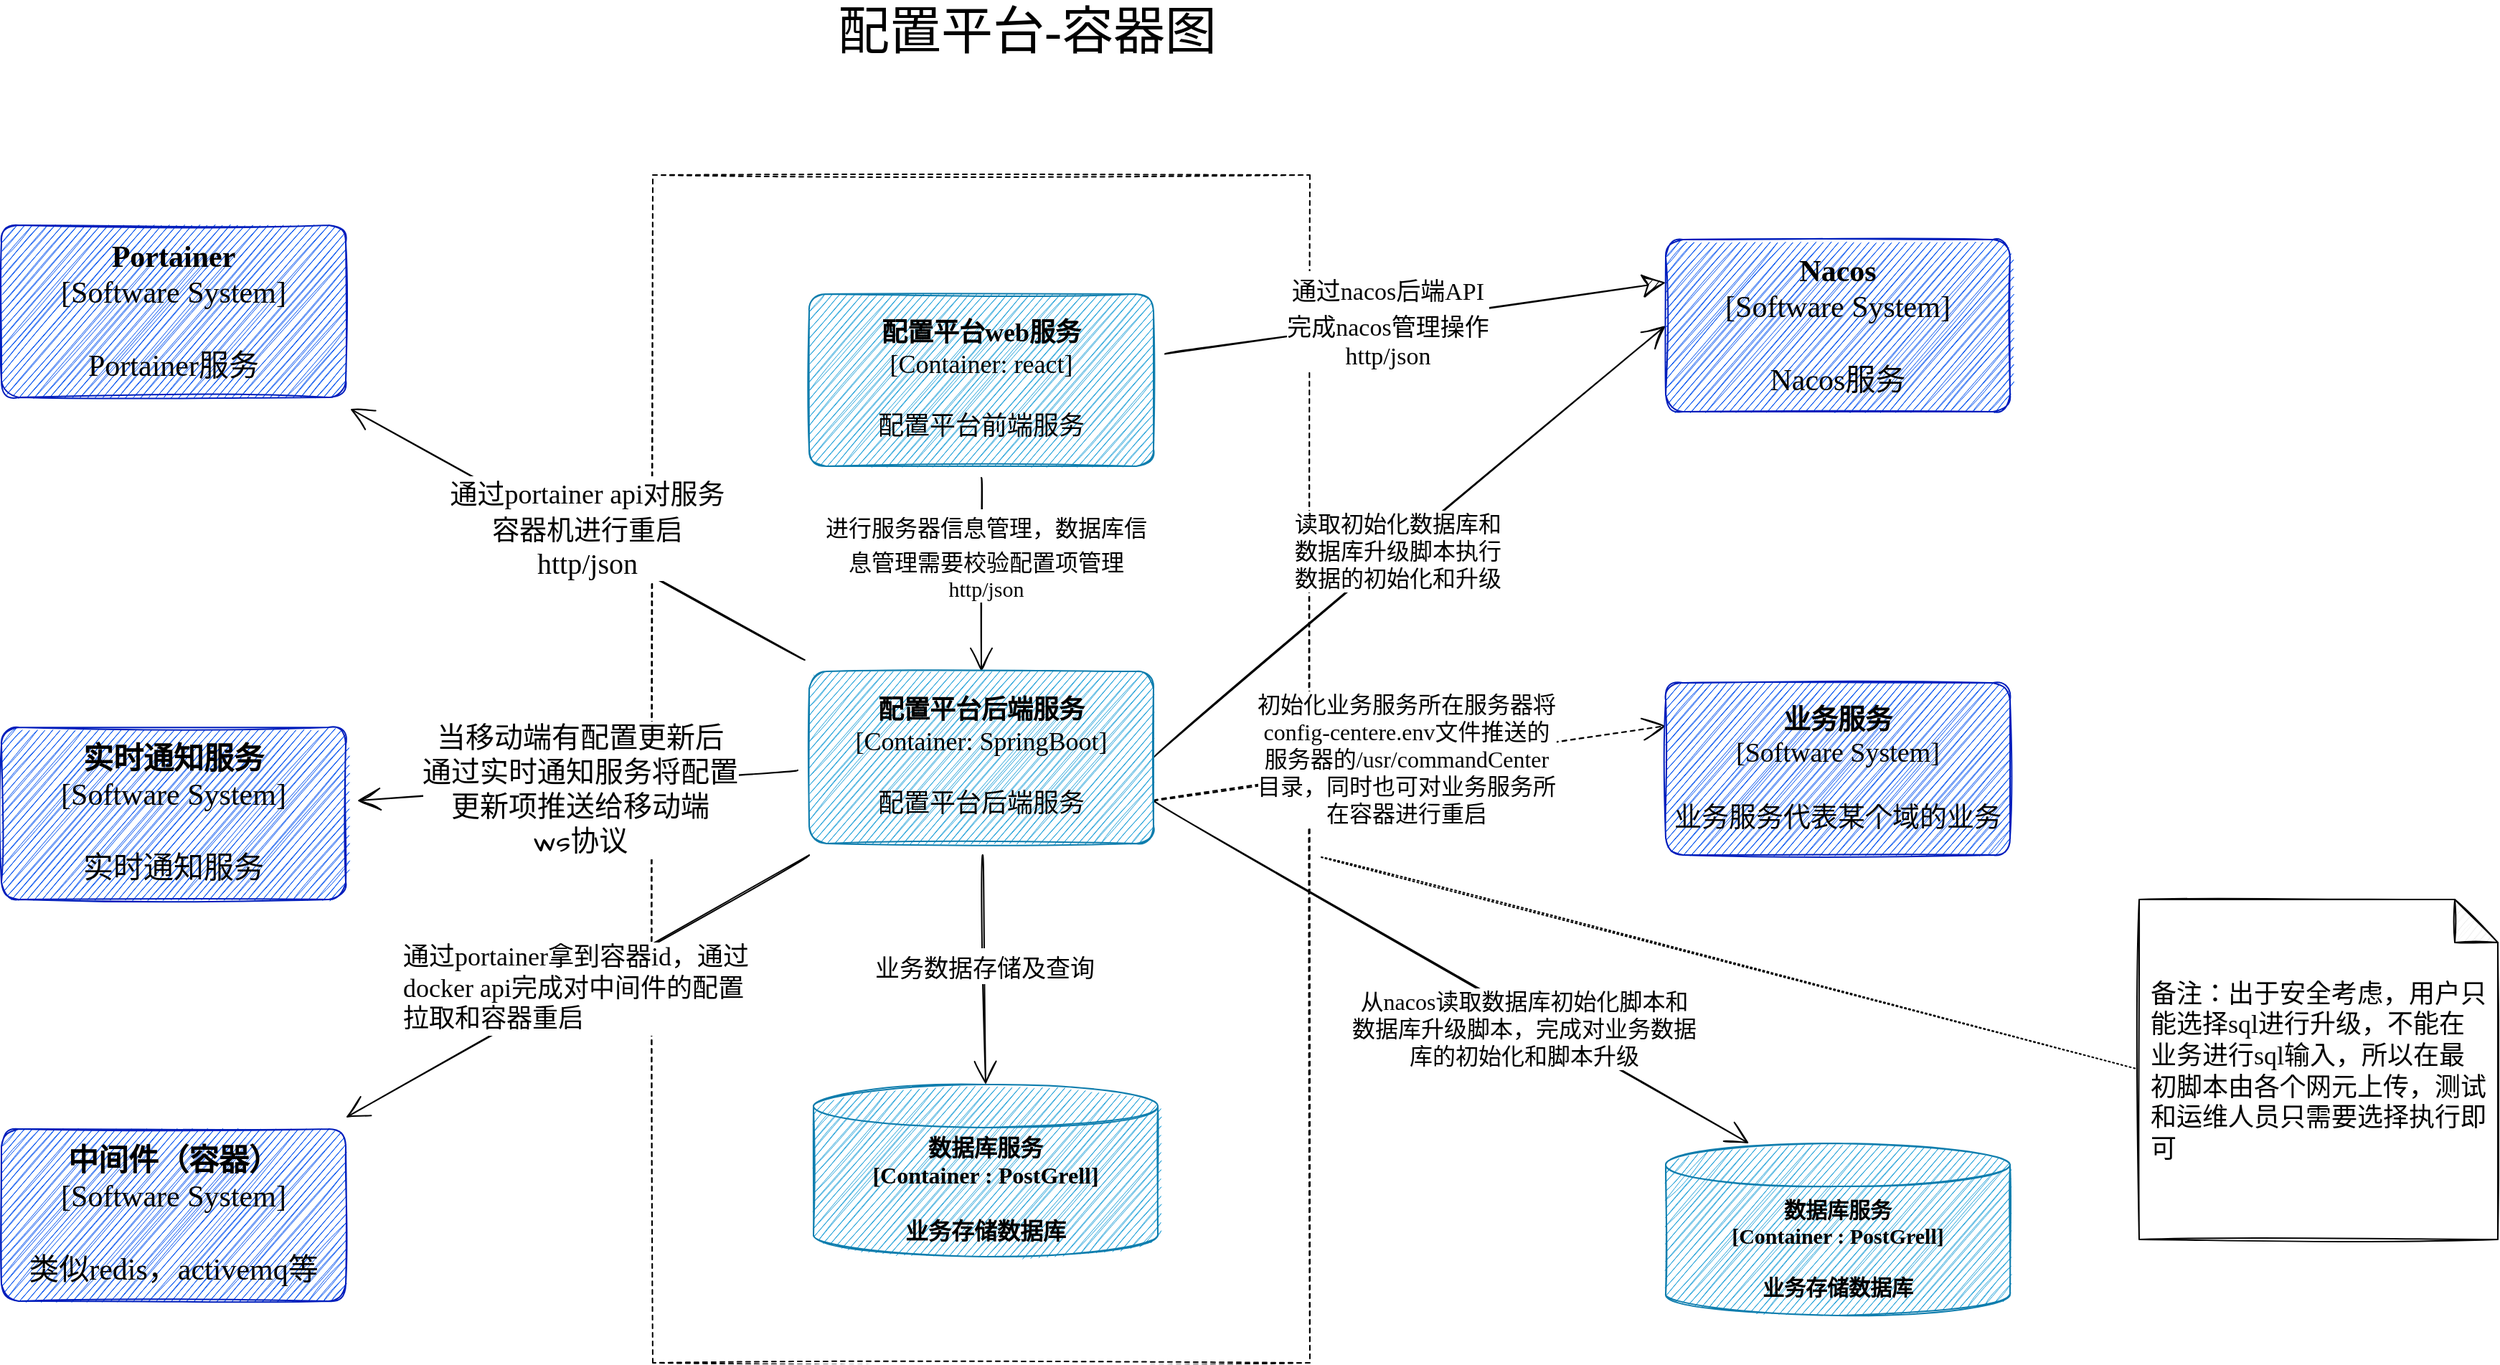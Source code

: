 <mxfile version="20.0.1" type="github" pages="5">
  <diagram id="3SRqZhgNDh1fxQBIlJOG" name="配置平台C4模型图">
    <mxGraphModel dx="3612" dy="1818" grid="1" gridSize="10" guides="1" tooltips="1" connect="1" arrows="1" fold="1" page="0" pageScale="1" pageWidth="827" pageHeight="1169" background="none" math="0" shadow="0">
      <root>
        <mxCell id="w6ue0_b44oE_nx133fVt-0" />
        <mxCell id="w6ue0_b44oE_nx133fVt-1" parent="w6ue0_b44oE_nx133fVt-0" />
        <mxCell id="CgoHBH6TokZNexpMa-iC-0" value="" style="rounded=0;whiteSpace=wrap;html=1;sketch=1;hachureGap=4;fontFamily=Ma Shan Zheng;fontSource=https%3A%2F%2Ffonts.googleapis.com%2Fcss%3Ffamily%3DMa%2BShan%2BZheng;fontSize=20;dashed=1;" parent="w6ue0_b44oE_nx133fVt-1" vertex="1">
          <mxGeometry x="-46" y="-15" width="458" height="828" as="geometry" />
        </mxCell>
        <mxCell id="w6ue0_b44oE_nx133fVt-6" style="edgeStyle=none;curved=1;rounded=1;sketch=1;hachureGap=4;orthogonalLoop=1;jettySize=auto;html=1;entryX=0.5;entryY=0;entryDx=0;entryDy=0;entryPerimeter=0;fontFamily=Ma Shan Zheng;fontSource=https%3A%2F%2Ffonts.googleapis.com%2Fcss%3Ffamily%3DMa%2BShan%2BZheng;fontSize=16;fontColor=#000000;endArrow=open;startSize=14;endSize=14;sourcePerimeterSpacing=8;targetPerimeterSpacing=8;" parent="w6ue0_b44oE_nx133fVt-1" source="w6ue0_b44oE_nx133fVt-4" target="w6ue0_b44oE_nx133fVt-5" edge="1">
          <mxGeometry relative="1" as="geometry" />
        </mxCell>
        <mxCell id="PyyiJZqeHASOfHkt7WAJ-4" value="&lt;p class=&quot;p1&quot; style=&quot;margin: 0px ; font-stretch: normal ; line-height: normal ; font-family: &amp;#34;pingfang sc&amp;#34; ; font-size: 16px&quot;&gt;&lt;font style=&quot;font-size: 16px&quot;&gt;进行服务器信息管理，数据库信&lt;/font&gt;&lt;/p&gt;&lt;p class=&quot;p1&quot; style=&quot;margin: 0px ; font-stretch: normal ; line-height: normal ; font-family: &amp;#34;pingfang sc&amp;#34; ; font-size: 16px&quot;&gt;&lt;font style=&quot;font-size: 16px&quot;&gt;息管理需要校验配置项管理&lt;/font&gt;&lt;/p&gt;&lt;p class=&quot;p1&quot; style=&quot;margin: 0px ; font-stretch: normal ; font-size: 15px ; line-height: normal ; font-family: &amp;#34;pingfang sc&amp;#34;&quot;&gt;http/json&lt;/p&gt;" style="edgeLabel;html=1;align=center;verticalAlign=middle;resizable=0;points=[];fontSize=19;fontFamily=Architects Daughter;" parent="w6ue0_b44oE_nx133fVt-6" vertex="1" connectable="0">
          <mxGeometry x="-0.201" y="3" relative="1" as="geometry">
            <mxPoint as="offset" />
          </mxGeometry>
        </mxCell>
        <mxCell id="yjWhWeNISjtse7EZsDsM-16" style="edgeStyle=none;curved=1;rounded=0;sketch=1;hachureGap=4;orthogonalLoop=1;jettySize=auto;html=1;entryX=0;entryY=0.25;entryDx=0;entryDy=0;entryPerimeter=0;fontFamily=Ma Shan Zheng;fontSource=https%3A%2F%2Ffonts.googleapis.com%2Fcss%3Ffamily%3DMa%2BShan%2BZheng;fontSize=16;endArrow=classic;endFill=1;startSize=14;endSize=14;sourcePerimeterSpacing=8;targetPerimeterSpacing=8;" parent="w6ue0_b44oE_nx133fVt-1" source="w6ue0_b44oE_nx133fVt-4" target="CgoHBH6TokZNexpMa-iC-2" edge="1">
          <mxGeometry relative="1" as="geometry" />
        </mxCell>
        <mxCell id="PyyiJZqeHASOfHkt7WAJ-3" value="&lt;p class=&quot;p1&quot; style=&quot;margin: 0px ; font-stretch: normal ; font-size: 17px ; line-height: normal ; font-family: &amp;#34;pingfang sc&amp;#34;&quot;&gt;通过nacos后端API&lt;/p&gt;&lt;p class=&quot;p1&quot; style=&quot;margin: 0px ; font-stretch: normal ; font-size: 17px ; line-height: normal ; font-family: &amp;#34;pingfang sc&amp;#34;&quot;&gt;完成nacos管理操作&lt;/p&gt;&lt;p class=&quot;p1&quot; style=&quot;margin: 0px ; font-stretch: normal ; font-size: 17px ; line-height: normal ; font-family: &amp;#34;pingfang sc&amp;#34;&quot;&gt;http/json&lt;/p&gt;" style="edgeLabel;html=1;align=center;verticalAlign=middle;resizable=0;points=[];fontSize=20;fontFamily=Architects Daughter;" parent="yjWhWeNISjtse7EZsDsM-16" vertex="1" connectable="0">
          <mxGeometry x="-0.111" y="2" relative="1" as="geometry">
            <mxPoint as="offset" />
          </mxGeometry>
        </mxCell>
        <object placeholders="1" c4Name="配置平台web服务" c4Type="Container" c4Technology="react" c4Description="配置平台前端服务" label="&lt;font style=&quot;font-size: 18px;&quot;&gt;&lt;b style=&quot;font-size: 18px;&quot;&gt;%c4Name%&lt;/b&gt;&lt;/font&gt;&lt;div style=&quot;font-size: 18px;&quot;&gt;[%c4Type%: %c4Technology%]&lt;/div&gt;&lt;br style=&quot;font-size: 18px;&quot;&gt;&lt;div style=&quot;font-size: 18px;&quot;&gt;&lt;font style=&quot;font-size: 18px;&quot;&gt;&lt;font style=&quot;font-size: 18px;&quot;&gt;%c4Description%&lt;/font&gt;&lt;/font&gt;&lt;/div&gt;" id="w6ue0_b44oE_nx133fVt-4">
          <mxCell style="rounded=1;whiteSpace=wrap;html=1;fontSize=18;labelBackgroundColor=none;fillColor=#23A2D9;fontColor=#000000;align=center;arcSize=10;strokeColor=#0E7DAD;metaEdit=1;resizable=0;points=[[0.25,0,0],[0.5,0,0],[0.75,0,0],[1,0.25,0],[1,0.5,0],[1,0.75,0],[0.75,1,0],[0.5,1,0],[0.25,1,0],[0,0.75,0],[0,0.5,0],[0,0.25,0]];labelBorderColor=none;sketch=1;hachureGap=4;fontFamily=Ma Shan Zheng;fontSource=https%3A%2F%2Ffonts.googleapis.com%2Fcss%3Ffamily%3DMa%2BShan%2BZheng;" parent="w6ue0_b44oE_nx133fVt-1" vertex="1">
            <mxGeometry x="63" y="68" width="240" height="120" as="geometry" />
          </mxCell>
        </object>
        <mxCell id="w6ue0_b44oE_nx133fVt-8" style="edgeStyle=none;curved=1;rounded=1;sketch=1;hachureGap=4;orthogonalLoop=1;jettySize=auto;html=1;entryX=0.5;entryY=0;entryDx=0;entryDy=0;entryPerimeter=0;fontFamily=Ma Shan Zheng;fontSource=https%3A%2F%2Ffonts.googleapis.com%2Fcss%3Ffamily%3DMa%2BShan%2BZheng;fontSize=16;fontColor=#000000;endArrow=open;startSize=14;endSize=14;sourcePerimeterSpacing=8;targetPerimeterSpacing=8;" parent="w6ue0_b44oE_nx133fVt-1" source="w6ue0_b44oE_nx133fVt-5" target="w6ue0_b44oE_nx133fVt-7" edge="1">
          <mxGeometry relative="1" as="geometry" />
        </mxCell>
        <mxCell id="PyyiJZqeHASOfHkt7WAJ-5" value="&lt;p class=&quot;p1&quot; style=&quot;margin: 0px ; font-stretch: normal ; line-height: normal ; font-family: &amp;#34;pingfang sc&amp;#34;&quot;&gt;&lt;font style=&quot;font-size: 17px&quot;&gt;业务数据存储及查询&lt;/font&gt;&lt;/p&gt;" style="edgeLabel;html=1;align=center;verticalAlign=middle;resizable=0;points=[];fontSize=16;fontFamily=Architects Daughter;" parent="w6ue0_b44oE_nx133fVt-8" vertex="1" connectable="0">
          <mxGeometry x="-0.037" relative="1" as="geometry">
            <mxPoint as="offset" />
          </mxGeometry>
        </mxCell>
        <mxCell id="w6ue0_b44oE_nx133fVt-10" style="edgeStyle=none;curved=1;rounded=1;sketch=1;hachureGap=4;orthogonalLoop=1;jettySize=auto;html=1;fontFamily=Ma Shan Zheng;fontSource=https%3A%2F%2Ffonts.googleapis.com%2Fcss%3Ffamily%3DMa%2BShan%2BZheng;fontSize=16;fontColor=#000000;endArrow=open;startSize=14;endSize=14;sourcePerimeterSpacing=8;targetPerimeterSpacing=8;" parent="w6ue0_b44oE_nx133fVt-1" source="w6ue0_b44oE_nx133fVt-5" target="w6ue0_b44oE_nx133fVt-9" edge="1">
          <mxGeometry relative="1" as="geometry" />
        </mxCell>
        <mxCell id="w6ue0_b44oE_nx133fVt-11" value="&lt;span style=&quot;font-family: &amp;#34;pingfang sc&amp;#34; ; font-size: 19px&quot;&gt;通过portainer api对服务&lt;br&gt;容器机进行重启&lt;br&gt;&lt;/span&gt;http/json" style="edgeLabel;html=1;align=center;verticalAlign=middle;resizable=0;points=[];fontSize=20;fontFamily=Ma Shan Zheng;fontColor=#000000;fontSource=https%3A%2F%2Ffonts.googleapis.com%2Fcss%3Ffamily%3DMa%2BShan%2BZheng;" parent="w6ue0_b44oE_nx133fVt-10" vertex="1" connectable="0">
          <mxGeometry x="-0.02" y="-6" relative="1" as="geometry">
            <mxPoint y="-1" as="offset" />
          </mxGeometry>
        </mxCell>
        <mxCell id="CgoHBH6TokZNexpMa-iC-4" style="edgeStyle=none;curved=1;rounded=0;sketch=1;hachureGap=4;orthogonalLoop=1;jettySize=auto;html=1;entryX=0;entryY=0.5;entryDx=0;entryDy=0;entryPerimeter=0;fontFamily=Ma Shan Zheng;fontSource=https%3A%2F%2Ffonts.googleapis.com%2Fcss%3Ffamily%3DMa%2BShan%2BZheng;fontSize=16;endArrow=open;startSize=14;endSize=14;sourcePerimeterSpacing=8;targetPerimeterSpacing=8;shadow=0;exitX=1;exitY=0.5;exitDx=0;exitDy=0;exitPerimeter=0;" parent="w6ue0_b44oE_nx133fVt-1" source="w6ue0_b44oE_nx133fVt-5" target="CgoHBH6TokZNexpMa-iC-2" edge="1">
          <mxGeometry relative="1" as="geometry" />
        </mxCell>
        <mxCell id="yjWhWeNISjtse7EZsDsM-17" value="读取初始化数据库和&lt;br&gt;数据库升级脚本执行&lt;br&gt;数据的初始化和升级" style="edgeLabel;html=1;align=center;verticalAlign=middle;resizable=0;points=[];fontSize=16;fontFamily=Ma Shan Zheng;" parent="CgoHBH6TokZNexpMa-iC-4" vertex="1" connectable="0">
          <mxGeometry x="-0.045" y="1" relative="1" as="geometry">
            <mxPoint as="offset" />
          </mxGeometry>
        </mxCell>
        <mxCell id="yjWhWeNISjtse7EZsDsM-9" value="从nacos读取数据库初始化脚本和&lt;br style=&quot;font-size: 16px;&quot;&gt;数据库升级脚本，完成对业务数据&lt;br style=&quot;font-size: 16px;&quot;&gt;库的初始化和脚本升级" style="edgeStyle=none;curved=1;rounded=0;sketch=1;hachureGap=4;orthogonalLoop=1;jettySize=auto;html=1;fontFamily=Ma Shan Zheng;fontSource=https%3A%2F%2Ffonts.googleapis.com%2Fcss%3Ffamily%3DMa%2BShan%2BZheng;fontSize=16;endArrow=open;startSize=14;endSize=14;sourcePerimeterSpacing=8;targetPerimeterSpacing=8;entryX=0.242;entryY=0;entryDx=0;entryDy=0;entryPerimeter=0;exitX=1;exitY=0.75;exitDx=0;exitDy=0;exitPerimeter=0;" parent="w6ue0_b44oE_nx133fVt-1" source="w6ue0_b44oE_nx133fVt-5" target="yjWhWeNISjtse7EZsDsM-5" edge="1">
          <mxGeometry x="0.261" y="-10" relative="1" as="geometry">
            <mxPoint x="542.905" y="672" as="targetPoint" />
            <mxPoint x="1" as="offset" />
          </mxGeometry>
        </mxCell>
        <mxCell id="yjWhWeNISjtse7EZsDsM-10" style="edgeStyle=none;curved=1;rounded=0;sketch=1;hachureGap=4;orthogonalLoop=1;jettySize=auto;html=1;entryX=0;entryY=0.25;entryDx=0;entryDy=0;entryPerimeter=0;fontFamily=Ma Shan Zheng;fontSource=https%3A%2F%2Ffonts.googleapis.com%2Fcss%3Ffamily%3DMa%2BShan%2BZheng;fontSize=14;endArrow=open;startSize=14;endSize=14;sourcePerimeterSpacing=8;targetPerimeterSpacing=8;exitX=1;exitY=0.75;exitDx=0;exitDy=0;exitPerimeter=0;dashed=1;" parent="w6ue0_b44oE_nx133fVt-1" source="w6ue0_b44oE_nx133fVt-5" target="yjWhWeNISjtse7EZsDsM-1" edge="1">
          <mxGeometry relative="1" as="geometry" />
        </mxCell>
        <mxCell id="yjWhWeNISjtse7EZsDsM-11" value="初始化业务服务所在服务器将&lt;br style=&quot;font-size: 16px;&quot;&gt;config-centere.env文件推送的&lt;br style=&quot;font-size: 16px;&quot;&gt;服务器的/usr/commandCenter&lt;br style=&quot;font-size: 16px;&quot;&gt;目录，同时也可对业务服务所&lt;br style=&quot;font-size: 16px;&quot;&gt;在容器进行重启&lt;br style=&quot;font-size: 16px;&quot;&gt;" style="edgeLabel;html=1;align=center;verticalAlign=middle;resizable=0;points=[];fontSize=16;fontFamily=Ma Shan Zheng;" parent="yjWhWeNISjtse7EZsDsM-10" vertex="1" connectable="0">
          <mxGeometry x="-0.02" y="5" relative="1" as="geometry">
            <mxPoint x="1" y="1" as="offset" />
          </mxGeometry>
        </mxCell>
        <mxCell id="PyyiJZqeHASOfHkt7WAJ-1" style="edgeStyle=none;curved=1;rounded=0;sketch=1;hachureGap=4;orthogonalLoop=1;jettySize=auto;html=1;fontFamily=Architects Daughter;fontSource=https%3A%2F%2Ffonts.googleapis.com%2Fcss%3Ffamily%3DArchitects%2BDaughter;fontSize=16;endArrow=open;startSize=14;endSize=14;sourcePerimeterSpacing=8;targetPerimeterSpacing=8;" parent="w6ue0_b44oE_nx133fVt-1" source="w6ue0_b44oE_nx133fVt-5" target="PyyiJZqeHASOfHkt7WAJ-0" edge="1">
          <mxGeometry relative="1" as="geometry" />
        </mxCell>
        <mxCell id="PyyiJZqeHASOfHkt7WAJ-2" value="当移动端有配置更新后&lt;br&gt;通过实时通知服务将配置&lt;br&gt;更新项推送给移动端&lt;br&gt;ws协议" style="edgeLabel;html=1;align=center;verticalAlign=middle;resizable=0;points=[];fontSize=20;fontFamily=Architects Daughter;" parent="PyyiJZqeHASOfHkt7WAJ-1" vertex="1" connectable="0">
          <mxGeometry x="0.002" y="2" relative="1" as="geometry">
            <mxPoint x="1" as="offset" />
          </mxGeometry>
        </mxCell>
        <mxCell id="PyyiJZqeHASOfHkt7WAJ-8" style="edgeStyle=none;curved=1;rounded=0;sketch=1;hachureGap=4;orthogonalLoop=1;jettySize=auto;html=1;fontFamily=Ma Shan Zheng;fontSource=https%3A%2F%2Ffonts.googleapis.com%2Fcss%3Ffamily%3DMa%2BShan%2BZheng;fontSize=36;endArrow=open;startSize=14;endSize=14;sourcePerimeterSpacing=8;targetPerimeterSpacing=8;" parent="w6ue0_b44oE_nx133fVt-1" source="w6ue0_b44oE_nx133fVt-5" target="PyyiJZqeHASOfHkt7WAJ-7" edge="1">
          <mxGeometry relative="1" as="geometry" />
        </mxCell>
        <mxCell id="PyyiJZqeHASOfHkt7WAJ-9" value="&lt;div style=&quot;text-align: left ; font-size: 18px&quot;&gt;&lt;font style=&quot;font-size: 18px&quot;&gt;通过portainer拿到容器id，通过&lt;/font&gt;&lt;/div&gt;&lt;div style=&quot;text-align: left ; font-size: 18px&quot;&gt;&lt;font style=&quot;font-size: 18px&quot;&gt;docker api完成对中间件的配置&lt;/font&gt;&lt;/div&gt;&lt;div style=&quot;text-align: left ; font-size: 18px&quot;&gt;&lt;font style=&quot;font-size: 18px&quot;&gt;拉取和容器重启&lt;/font&gt;&lt;/div&gt;" style="edgeLabel;html=1;align=center;verticalAlign=middle;resizable=0;points=[];fontSize=36;fontFamily=Ma Shan Zheng;" parent="PyyiJZqeHASOfHkt7WAJ-8" vertex="1" connectable="0">
          <mxGeometry x="0.009" relative="1" as="geometry">
            <mxPoint as="offset" />
          </mxGeometry>
        </mxCell>
        <object placeholders="1" c4Name="配置平台后端服务" c4Type="Container" c4Technology="SpringBoot" c4Description="配置平台后端服务" label="&lt;font style=&quot;font-size: 18px;&quot;&gt;&lt;b style=&quot;font-size: 18px;&quot;&gt;%c4Name%&lt;/b&gt;&lt;/font&gt;&lt;div style=&quot;font-size: 18px;&quot;&gt;[%c4Type%: %c4Technology%]&lt;/div&gt;&lt;br style=&quot;font-size: 18px;&quot;&gt;&lt;div style=&quot;font-size: 18px;&quot;&gt;&lt;font style=&quot;font-size: 18px;&quot;&gt;&lt;font style=&quot;font-size: 18px;&quot;&gt;%c4Description%&lt;/font&gt;&lt;/font&gt;&lt;/div&gt;" id="w6ue0_b44oE_nx133fVt-5">
          <mxCell style="rounded=1;whiteSpace=wrap;html=1;fontSize=18;labelBackgroundColor=none;fillColor=#23A2D9;fontColor=#000000;align=center;arcSize=10;strokeColor=#0E7DAD;metaEdit=1;resizable=0;points=[[0.25,0,0],[0.5,0,0],[0.75,0,0],[1,0.25,0],[1,0.5,0],[1,0.75,0],[0.75,1,0],[0.5,1,0],[0.25,1,0],[0,0.75,0],[0,0.5,0],[0,0.25,0]];labelBorderColor=none;sketch=1;hachureGap=4;fontFamily=Ma Shan Zheng;fontSource=https%3A%2F%2Ffonts.googleapis.com%2Fcss%3Ffamily%3DMa%2BShan%2BZheng;" parent="w6ue0_b44oE_nx133fVt-1" vertex="1">
            <mxGeometry x="63" y="331" width="240" height="120" as="geometry" />
          </mxCell>
        </object>
        <object placeholders="1" c4Type="数据库服务" c4Container="Container " c4Technology="PostGrell" c4Description="业务存储数据库" label="&lt;font style=&quot;font-size: 16px;&quot;&gt;&lt;b style=&quot;font-size: 16px;&quot;&gt;%c4Type%&lt;/b&gt;&lt;/font&gt;&lt;div style=&quot;font-size: 16px;&quot;&gt;&lt;b style=&quot;font-size: 16px;&quot;&gt;[%c4Container%:&amp;nbsp;%c4Technology%]&lt;/b&gt;&lt;/div&gt;&lt;b style=&quot;font-size: 16px;&quot;&gt;&lt;br style=&quot;font-size: 16px;&quot;&gt;&lt;div style=&quot;font-size: 16px;&quot;&gt;&lt;font style=&quot;font-size: 16px;&quot;&gt;&lt;font style=&quot;font-size: 16px;&quot;&gt;%c4Description%&lt;/font&gt;&lt;/font&gt;&lt;/div&gt;&lt;/b&gt;" id="w6ue0_b44oE_nx133fVt-7">
          <mxCell style="shape=cylinder3;size=15;whiteSpace=wrap;html=1;boundedLbl=1;rounded=0;labelBackgroundColor=none;fillColor=#23A2D9;fontSize=16;fontColor=#000000;align=center;strokeColor=#0E7DAD;metaEdit=1;points=[[0.5,0,0],[1,0.25,0],[1,0.5,0],[1,0.75,0],[0.5,1,0],[0,0.75,0],[0,0.5,0],[0,0.25,0]];resizable=0;labelBorderColor=none;sketch=1;hachureGap=4;fontFamily=Ma Shan Zheng;fontSource=https%3A%2F%2Ffonts.googleapis.com%2Fcss%3Ffamily%3DMa%2BShan%2BZheng;" parent="w6ue0_b44oE_nx133fVt-1" vertex="1">
            <mxGeometry x="66" y="619" width="240" height="120" as="geometry" />
          </mxCell>
        </object>
        <object placeholders="1" c4Name="Portainer" c4Type="Software System" c4Description="Portainer服务" label="&lt;font style=&quot;font-size: 21px;&quot;&gt;&lt;b style=&quot;font-size: 21px;&quot;&gt;%c4Name%&lt;/b&gt;&lt;/font&gt;&lt;div style=&quot;font-size: 21px;&quot;&gt;[%c4Type%]&lt;/div&gt;&lt;br style=&quot;font-size: 21px;&quot;&gt;&lt;div style=&quot;font-size: 21px;&quot;&gt;&lt;font style=&quot;font-size: 21px;&quot;&gt;&lt;font style=&quot;font-size: 21px;&quot;&gt;%c4Description%&lt;/font&gt;&lt;/font&gt;&lt;/div&gt;" id="w6ue0_b44oE_nx133fVt-9">
          <mxCell style="rounded=1;whiteSpace=wrap;html=1;labelBackgroundColor=none;fillColor=#0050ef;align=center;arcSize=10;strokeColor=#001DBC;metaEdit=1;resizable=0;points=[[0.25,0,0],[0.5,0,0],[0.75,0,0],[1,0.25,0],[1,0.5,0],[1,0.75,0],[0.75,1,0],[0.5,1,0],[0.25,1,0],[0,0.75,0],[0,0.5,0],[0,0.25,0]];labelBorderColor=none;sketch=1;hachureGap=4;fontFamily=Ma Shan Zheng;fontSource=https%3A%2F%2Ffonts.googleapis.com%2Fcss%3Ffamily%3DMa%2BShan%2BZheng;fontSize=21;fontColor=#000000;" parent="w6ue0_b44oE_nx133fVt-1" vertex="1">
            <mxGeometry x="-500" y="20" width="240" height="120" as="geometry" />
          </mxCell>
        </object>
        <object placeholders="1" c4Name="Nacos" c4Type="Software System" c4Description="Nacos服务" label="&lt;font style=&quot;font-size: 21px;&quot;&gt;&lt;b style=&quot;font-size: 21px;&quot;&gt;%c4Name%&lt;/b&gt;&lt;/font&gt;&lt;div style=&quot;font-size: 21px;&quot;&gt;[%c4Type%]&lt;/div&gt;&lt;br style=&quot;font-size: 21px;&quot;&gt;&lt;div style=&quot;font-size: 21px;&quot;&gt;&lt;font style=&quot;font-size: 21px;&quot;&gt;&lt;font style=&quot;font-size: 21px;&quot;&gt;%c4Description%&lt;/font&gt;&lt;/font&gt;&lt;/div&gt;" id="CgoHBH6TokZNexpMa-iC-2">
          <mxCell style="rounded=1;whiteSpace=wrap;html=1;labelBackgroundColor=none;fillColor=#0050ef;align=center;arcSize=10;strokeColor=#001DBC;metaEdit=1;resizable=0;points=[[0.25,0,0],[0.5,0,0],[0.75,0,0],[1,0.25,0],[1,0.5,0],[1,0.75,0],[0.75,1,0],[0.5,1,0],[0.25,1,0],[0,0.75,0],[0,0.5,0],[0,0.25,0]];labelBorderColor=none;sketch=1;hachureGap=4;fontFamily=Ma Shan Zheng;fontSource=https%3A%2F%2Ffonts.googleapis.com%2Fcss%3Ffamily%3DMa%2BShan%2BZheng;fontSize=21;fontColor=#000000;glass=0;shadow=0;" parent="w6ue0_b44oE_nx133fVt-1" vertex="1">
            <mxGeometry x="660" y="30" width="240" height="120" as="geometry" />
          </mxCell>
        </object>
        <object placeholders="1" c4Name="业务服务" c4Type="Software System" c4Description="业务服务代表某个域的业务" label="&lt;font style=&quot;font-size: 19px;&quot;&gt;&lt;b style=&quot;font-size: 19px;&quot;&gt;%c4Name%&lt;/b&gt;&lt;/font&gt;&lt;div style=&quot;font-size: 19px;&quot;&gt;[%c4Type%]&lt;/div&gt;&lt;br style=&quot;font-size: 19px;&quot;&gt;&lt;div style=&quot;font-size: 19px;&quot;&gt;&lt;font style=&quot;font-size: 19px;&quot;&gt;&lt;font style=&quot;font-size: 19px;&quot;&gt;%c4Description%&lt;/font&gt;&lt;/font&gt;&lt;/div&gt;" id="yjWhWeNISjtse7EZsDsM-1">
          <mxCell style="rounded=1;whiteSpace=wrap;html=1;labelBackgroundColor=none;fillColor=#0050ef;align=center;arcSize=10;strokeColor=#001DBC;metaEdit=1;resizable=0;points=[[0.25,0,0],[0.5,0,0],[0.75,0,0],[1,0.25,0],[1,0.5,0],[1,0.75,0],[0.75,1,0],[0.5,1,0],[0.25,1,0],[0,0.75,0],[0,0.5,0],[0,0.25,0]];labelBorderColor=none;sketch=1;hachureGap=4;fontFamily=Ma Shan Zheng;fontSource=https%3A%2F%2Ffonts.googleapis.com%2Fcss%3Ffamily%3DMa%2BShan%2BZheng;fontSize=19;fontColor=#000000;glass=0;shadow=0;" parent="w6ue0_b44oE_nx133fVt-1" vertex="1">
            <mxGeometry x="660" y="339" width="240" height="120" as="geometry" />
          </mxCell>
        </object>
        <mxCell id="yjWhWeNISjtse7EZsDsM-14" style="edgeStyle=none;curved=1;rounded=0;sketch=1;hachureGap=4;orthogonalLoop=1;jettySize=auto;html=1;entryX=0;entryY=0.5;entryDx=0;entryDy=0;entryPerimeter=0;dashed=1;fontFamily=Ma Shan Zheng;fontSource=https%3A%2F%2Ffonts.googleapis.com%2Fcss%3Ffamily%3DMa%2BShan%2BZheng;fontSize=18;endArrow=none;startSize=14;endSize=14;sourcePerimeterSpacing=8;targetPerimeterSpacing=8;endFill=0;dashPattern=1 2;" parent="w6ue0_b44oE_nx133fVt-1" source="CgoHBH6TokZNexpMa-iC-0" target="yjWhWeNISjtse7EZsDsM-13" edge="1">
          <mxGeometry relative="1" as="geometry" />
        </mxCell>
        <object placeholders="1" c4Type="数据库服务" c4Container="Container " c4Technology="PostGrell" c4Description="业务存储数据库" label="&lt;font style=&quot;font-size: 15px;&quot;&gt;&lt;b style=&quot;font-size: 15px;&quot;&gt;%c4Type%&lt;/b&gt;&lt;/font&gt;&lt;div style=&quot;font-size: 15px;&quot;&gt;&lt;b style=&quot;font-size: 15px;&quot;&gt;[%c4Container%:&amp;nbsp;%c4Technology%]&lt;/b&gt;&lt;/div&gt;&lt;b style=&quot;font-size: 15px;&quot;&gt;&lt;br style=&quot;font-size: 15px;&quot;&gt;&lt;div style=&quot;font-size: 15px;&quot;&gt;&lt;font style=&quot;font-size: 15px;&quot;&gt;&lt;font style=&quot;font-size: 15px;&quot;&gt;%c4Description%&lt;/font&gt;&lt;/font&gt;&lt;/div&gt;&lt;/b&gt;" id="yjWhWeNISjtse7EZsDsM-5">
          <mxCell style="shape=cylinder3;size=15;whiteSpace=wrap;html=1;boundedLbl=1;rounded=0;labelBackgroundColor=none;fillColor=#23A2D9;fontSize=15;fontColor=#000000;align=center;strokeColor=#0E7DAD;metaEdit=1;points=[[0.5,0,0],[1,0.25,0],[1,0.5,0],[1,0.75,0],[0.5,1,0],[0,0.75,0],[0,0.5,0],[0,0.25,0]];resizable=0;labelBorderColor=none;sketch=1;hachureGap=4;fontFamily=Ma Shan Zheng;fontSource=https%3A%2F%2Ffonts.googleapis.com%2Fcss%3Ffamily%3DMa%2BShan%2BZheng;shadow=0;gradientColor=none;gradientDirection=north;" parent="w6ue0_b44oE_nx133fVt-1" vertex="1">
            <mxGeometry x="660" y="660" width="240" height="120" as="geometry" />
          </mxCell>
        </object>
        <mxCell id="yjWhWeNISjtse7EZsDsM-13" value="&lt;div style=&quot;text-align: left&quot;&gt;&lt;span style=&quot;font-size: 18px&quot;&gt;备注：出于安全考虑，用户只能选择sql进行升级，不能在业务进行sql输入，所以在最初脚本由各个网元上传，测试和运维人员只需要选择执行即可&lt;/span&gt;&lt;/div&gt;" style="shape=note;whiteSpace=wrap;html=1;backgroundOutline=1;darkOpacity=0.05;shadow=0;sketch=1;hachureGap=4;fontFamily=Ma Shan Zheng;fontSource=https%3A%2F%2Ffonts.googleapis.com%2Fcss%3Ffamily%3DMa%2BShan%2BZheng;fontSize=14;gradientDirection=north;spacingTop=2;spacingLeft=7;spacingRight=7;" parent="w6ue0_b44oE_nx133fVt-1" vertex="1">
          <mxGeometry x="990" y="490" width="250" height="237" as="geometry" />
        </mxCell>
        <object placeholders="1" c4Name="实时通知服务" c4Type="Software System" c4Description="实时通知服务" label="&lt;font style=&quot;font-size: 21px;&quot;&gt;&lt;b style=&quot;font-size: 21px;&quot;&gt;%c4Name%&lt;/b&gt;&lt;/font&gt;&lt;div style=&quot;font-size: 21px;&quot;&gt;[%c4Type%]&lt;/div&gt;&lt;br style=&quot;font-size: 21px;&quot;&gt;&lt;div style=&quot;font-size: 21px;&quot;&gt;&lt;font style=&quot;font-size: 21px;&quot;&gt;&lt;font style=&quot;font-size: 21px;&quot;&gt;%c4Description%&lt;/font&gt;&lt;/font&gt;&lt;/div&gt;" id="PyyiJZqeHASOfHkt7WAJ-0">
          <mxCell style="rounded=1;whiteSpace=wrap;html=1;labelBackgroundColor=none;fillColor=#0050ef;align=center;arcSize=10;strokeColor=#001DBC;metaEdit=1;resizable=0;points=[[0.25,0,0],[0.5,0,0],[0.75,0,0],[1,0.25,0],[1,0.5,0],[1,0.75,0],[0.75,1,0],[0.5,1,0],[0.25,1,0],[0,0.75,0],[0,0.5,0],[0,0.25,0]];labelBorderColor=none;sketch=1;hachureGap=4;fontFamily=Ma Shan Zheng;fontSource=https%3A%2F%2Ffonts.googleapis.com%2Fcss%3Ffamily%3DMa%2BShan%2BZheng;fontSize=21;fontColor=#000000;" parent="w6ue0_b44oE_nx133fVt-1" vertex="1">
            <mxGeometry x="-500" y="370" width="240" height="120" as="geometry" />
          </mxCell>
        </object>
        <mxCell id="PyyiJZqeHASOfHkt7WAJ-6" value="&lt;font style=&quot;font-size: 36px&quot;&gt;配置平台-容器图&lt;/font&gt;" style="text;strokeColor=none;fillColor=none;html=1;align=center;verticalAlign=middle;whiteSpace=wrap;rounded=0;dashed=1;sketch=1;hachureGap=4;fontFamily=Ma Shan Zheng;fontSource=https%3A%2F%2Ffonts.googleapis.com%2Fcss%3Ffamily%3DMa%2BShan%2BZheng;fontSize=17;" parent="w6ue0_b44oE_nx133fVt-1" vertex="1">
          <mxGeometry x="40" y="-130" width="350" height="30" as="geometry" />
        </mxCell>
        <object placeholders="1" c4Name="中间件（容器）" c4Type="Software System" c4Description="类似redis，activemq等" label="&lt;font style=&quot;font-size: 21px;&quot;&gt;&lt;b style=&quot;font-size: 21px;&quot;&gt;%c4Name%&lt;/b&gt;&lt;/font&gt;&lt;div style=&quot;font-size: 21px;&quot;&gt;[%c4Type%]&lt;/div&gt;&lt;br style=&quot;font-size: 21px;&quot;&gt;&lt;div style=&quot;font-size: 21px;&quot;&gt;&lt;font style=&quot;font-size: 21px;&quot;&gt;&lt;font style=&quot;font-size: 21px;&quot;&gt;%c4Description%&lt;/font&gt;&lt;/font&gt;&lt;/div&gt;" id="PyyiJZqeHASOfHkt7WAJ-7">
          <mxCell style="rounded=1;whiteSpace=wrap;html=1;labelBackgroundColor=none;fillColor=#0050ef;align=center;arcSize=10;strokeColor=#001DBC;metaEdit=1;resizable=0;points=[[0.25,0,0],[0.5,0,0],[0.75,0,0],[1,0.25,0],[1,0.5,0],[1,0.75,0],[0.75,1,0],[0.5,1,0],[0.25,1,0],[0,0.75,0],[0,0.5,0],[0,0.25,0]];labelBorderColor=none;sketch=1;hachureGap=4;fontFamily=Ma Shan Zheng;fontSource=https%3A%2F%2Ffonts.googleapis.com%2Fcss%3Ffamily%3DMa%2BShan%2BZheng;fontSize=21;fontColor=#000000;" parent="w6ue0_b44oE_nx133fVt-1" vertex="1">
            <mxGeometry x="-500" y="650" width="240" height="120" as="geometry" />
          </mxCell>
        </object>
      </root>
    </mxGraphModel>
  </diagram>
  <diagram id="sDCAhfoBXWwCWuBo0Qwh" name="智能仓库平台架构整体规划">
    <mxGraphModel grid="0" page="0" gridSize="10" guides="1" tooltips="1" connect="1" arrows="1" fold="1" pageScale="1" pageWidth="827" pageHeight="1169" math="0" shadow="0">
      <root>
        <mxCell id="0" />
        <mxCell id="1" parent="0" />
        <object placeholders="1" c4Name="涉案和罚没财物管理" c4Type="涉案和罚没财物管理" c4Description="主要进行涉案与罚没物资的入库出库等管理工作" label="&lt;font style=&quot;font-size: 16px&quot;&gt;&lt;b&gt;%c4Name%&lt;/b&gt;&lt;/font&gt;&lt;div&gt;[%c4Type%]&lt;/div&gt;&lt;br&gt;&lt;div&gt;&lt;font style=&quot;font-size: 11px&quot;&gt;&lt;font&gt;%c4Description%&lt;/font&gt;&lt;/font&gt;&lt;/div&gt;" link="data:page/id,N2B3vKRHUJC6ED7skFvD" id="YC5Jh_QCpBL3bfEsnvN5-2">
          <mxCell style="rounded=1;whiteSpace=wrap;html=1;labelBackgroundColor=none;fillColor=#cce5ff;align=center;arcSize=10;strokeColor=#36393d;metaEdit=1;resizable=0;points=[[0.25,0,0],[0.5,0,0],[0.75,0,0],[1,0.25,0],[1,0.5,0],[1,0.75,0],[0.75,1,0],[0.5,1,0],[0.25,1,0],[0,0.75,0],[0,0.5,0],[0,0.25,0]];sketch=1;hachureGap=4;fontFamily=Architects Daughter;fontSource=https%3A%2F%2Ffonts.googleapis.com%2Fcss%3Ffamily%3DArchitects%2BDaughter;fontSize=20;" parent="1" vertex="1">
            <mxGeometry x="-20" y="105" width="240" height="120" as="geometry" />
          </mxCell>
        </object>
        <object placeholders="1" c4Name="涉案和罚没财物处置" c4Type="涉案和罚没财物处置" c4Description="涉案和罚没财物处置主要对物资进行处置，并记录处置过程和时间地点及方式" label="&lt;font style=&quot;font-size: 16px&quot;&gt;&lt;b&gt;%c4Name%&lt;/b&gt;&lt;/font&gt;&lt;div&gt;[%c4Type%]&lt;/div&gt;&lt;br&gt;&lt;div&gt;&lt;font style=&quot;font-size: 11px&quot;&gt;&lt;font&gt;%c4Description%&lt;/font&gt;&lt;/font&gt;&lt;/div&gt;" id="YC5Jh_QCpBL3bfEsnvN5-3">
          <mxCell style="rounded=1;whiteSpace=wrap;html=1;labelBackgroundColor=none;fillColor=#cce5ff;align=center;arcSize=10;strokeColor=#36393d;metaEdit=1;resizable=0;points=[[0.25,0,0],[0.5,0,0],[0.75,0,0],[1,0.25,0],[1,0.5,0],[1,0.75,0],[0.75,1,0],[0.5,1,0],[0.25,1,0],[0,0.75,0],[0,0.5,0],[0,0.25,0]];sketch=1;hachureGap=4;fontFamily=Architects Daughter;fontSource=https%3A%2F%2Ffonts.googleapis.com%2Fcss%3Ffamily%3DArchitects%2BDaughter;fontSize=20;" parent="1" vertex="1">
            <mxGeometry x="864" y="102" width="240" height="120" as="geometry" />
          </mxCell>
        </object>
        <object placeholders="1" c4Name="涉案和罚没财物运输" c4Type="涉案和罚没财物运输" c4Description="涉案和罚没财物运输主要进行运输车辆的管理和车辆的调派" label="&lt;font style=&quot;font-size: 16px&quot;&gt;&lt;b&gt;%c4Name%&lt;/b&gt;&lt;/font&gt;&lt;div&gt;[%c4Type%]&lt;/div&gt;&lt;br&gt;&lt;div&gt;&lt;font style=&quot;font-size: 11px&quot;&gt;&lt;font&gt;%c4Description%&lt;/font&gt;&lt;/font&gt;&lt;/div&gt;" id="Gk1VI8tYWO6obsCIDN2m-1">
          <mxCell style="rounded=1;whiteSpace=wrap;html=1;labelBackgroundColor=none;fillColor=#cce5ff;align=center;arcSize=10;strokeColor=#36393d;metaEdit=1;resizable=0;points=[[0.25,0,0],[0.5,0,0],[0.75,0,0],[1,0.25,0],[1,0.5,0],[1,0.75,0],[0.75,1,0],[0.5,1,0],[0.25,1,0],[0,0.75,0],[0,0.5,0],[0,0.25,0]];sketch=1;hachureGap=4;fontFamily=Architects Daughter;fontSource=https%3A%2F%2Ffonts.googleapis.com%2Fcss%3Ffamily%3DArchitects%2BDaughter;fontSize=20;" parent="1" vertex="1">
            <mxGeometry x="275" y="106" width="240" height="120" as="geometry" />
          </mxCell>
        </object>
        <object placeholders="1" c4Name="公物仓系统管理模块" c4Type="公物仓系统管理模块" c4Description="公物仓系统管理模块主要对系统的单位，人员，权限，字典等信息进行管理" label="&lt;font style=&quot;font-size: 16px&quot;&gt;&lt;b&gt;%c4Name%&lt;/b&gt;&lt;/font&gt;&lt;div&gt;[%c4Type%]&lt;/div&gt;&lt;br&gt;&lt;div&gt;&lt;font style=&quot;font-size: 11px&quot;&gt;&lt;font&gt;%c4Description%&lt;/font&gt;&lt;/font&gt;&lt;/div&gt;" id="Gk1VI8tYWO6obsCIDN2m-2">
          <mxCell style="rounded=1;whiteSpace=wrap;html=1;labelBackgroundColor=none;fillColor=#cce5ff;align=center;arcSize=10;strokeColor=#36393d;metaEdit=1;resizable=0;points=[[0.25,0,0],[0.5,0,0],[0.75,0,0],[1,0.25,0],[1,0.5,0],[1,0.75,0],[0.75,1,0],[0.5,1,0],[0.25,1,0],[0,0.75,0],[0,0.5,0],[0,0.25,0]];sketch=1;hachureGap=4;fontFamily=Architects Daughter;fontSource=https%3A%2F%2Ffonts.googleapis.com%2Fcss%3Ffamily%3DArchitects%2BDaughter;fontSize=20;" parent="1" vertex="1">
            <mxGeometry x="-20" y="291" width="240" height="120" as="geometry" />
          </mxCell>
        </object>
        <object placeholders="1" c4Name="公物仓工单管理模块" c4Type="公物仓工单管理模块" c4Description="支撑各个部门的入库，出库申请和审批" label="&lt;font style=&quot;font-size: 16px&quot;&gt;&lt;b&gt;%c4Name%&lt;/b&gt;&lt;/font&gt;&lt;div&gt;[%c4Type%]&lt;/div&gt;&lt;br&gt;&lt;div&gt;&lt;font style=&quot;font-size: 11px&quot;&gt;&lt;font&gt;%c4Description%&lt;/font&gt;&lt;/font&gt;&lt;/div&gt;" id="kpv5ZpdM0K5osseEOzqg-2">
          <mxCell style="rounded=1;whiteSpace=wrap;html=1;labelBackgroundColor=none;fillColor=#cce5ff;align=center;arcSize=10;strokeColor=#36393d;metaEdit=1;resizable=0;points=[[0.25,0,0],[0.5,0,0],[0.75,0,0],[1,0.25,0],[1,0.5,0],[1,0.75,0],[0.75,1,0],[0.5,1,0],[0.25,1,0],[0,0.75,0],[0,0.5,0],[0,0.25,0]];sketch=1;hachureGap=4;fontFamily=Architects Daughter;fontSource=https%3A%2F%2Ffonts.googleapis.com%2Fcss%3Ffamily%3DArchitects%2BDaughter;fontSize=20;" vertex="1" parent="1">
            <mxGeometry x="569" y="103" width="240" height="120" as="geometry" />
          </mxCell>
        </object>
        <object placeholders="1" c4Name="综合检测预警模块" c4Type="综合检测预警模块" c4Description="安防预警，消防预警，运输预警，环境预警" label="&lt;font style=&quot;font-size: 16px&quot;&gt;&lt;b&gt;%c4Name%&lt;/b&gt;&lt;/font&gt;&lt;div&gt;[%c4Type%]&lt;/div&gt;&lt;br&gt;&lt;div&gt;&lt;font style=&quot;font-size: 11px&quot;&gt;&lt;font&gt;%c4Description%&lt;/font&gt;&lt;/font&gt;&lt;/div&gt;" id="kpv5ZpdM0K5osseEOzqg-3">
          <mxCell style="rounded=1;whiteSpace=wrap;html=1;labelBackgroundColor=none;fillColor=#ffcc99;align=center;arcSize=10;strokeColor=#36393d;metaEdit=1;resizable=0;points=[[0.25,0,0],[0.5,0,0],[0.75,0,0],[1,0.25,0],[1,0.5,0],[1,0.75,0],[0.75,1,0],[0.5,1,0],[0.25,1,0],[0,0.75,0],[0,0.5,0],[0,0.25,0]];sketch=1;hachureGap=4;fontFamily=Architects Daughter;fontSource=https%3A%2F%2Ffonts.googleapis.com%2Fcss%3Ffamily%3DArchitects%2BDaughter;fontSize=20;" vertex="1" parent="1">
            <mxGeometry x="-20" y="478" width="240" height="120" as="geometry" />
          </mxCell>
        </object>
        <object placeholders="1" c4Name="档案数字化管理系统" c4Type="档案数字化管理系统" c4Description="档案数字化管理，电子文件归档，数字档案托管，ES电子签名系统" label="&lt;font style=&quot;font-size: 16px&quot;&gt;&lt;b&gt;%c4Name%&lt;/b&gt;&lt;/font&gt;&lt;div&gt;[%c4Type%]&lt;/div&gt;&lt;br&gt;&lt;div&gt;&lt;font style=&quot;font-size: 11px&quot;&gt;&lt;font&gt;%c4Description%&lt;/font&gt;&lt;/font&gt;&lt;/div&gt;" id="kpv5ZpdM0K5osseEOzqg-4">
          <mxCell style="rounded=1;whiteSpace=wrap;html=1;labelBackgroundColor=none;fillColor=#ffcc99;align=center;arcSize=10;strokeColor=#36393d;metaEdit=1;resizable=0;points=[[0.25,0,0],[0.5,0,0],[0.75,0,0],[1,0.25,0],[1,0.5,0],[1,0.75,0],[0.75,1,0],[0.5,1,0],[0.25,1,0],[0,0.75,0],[0,0.5,0],[0,0.25,0]];sketch=1;hachureGap=4;fontFamily=Architects Daughter;fontSource=https%3A%2F%2Ffonts.googleapis.com%2Fcss%3Ffamily%3DArchitects%2BDaughter;fontSize=20;" vertex="1" parent="1">
            <mxGeometry x="276" y="288" width="240" height="120" as="geometry" />
          </mxCell>
        </object>
        <object placeholders="1" c4Name="综合展示分析大屏" c4Type="综合展示分析大屏" c4Description="涉案罚没物资数据大屏，仓库大数据大屏，物联网设备数据大屏，视频监控，AOA数据大屏" label="&lt;font style=&quot;font-size: 15px;&quot;&gt;&lt;b style=&quot;font-size: 15px;&quot;&gt;%c4Name%&lt;/b&gt;&lt;/font&gt;&lt;div style=&quot;font-size: 15px;&quot;&gt;[%c4Type%]&lt;/div&gt;&lt;br style=&quot;font-size: 15px;&quot;&gt;&lt;div style=&quot;font-size: 15px;&quot;&gt;&lt;font style=&quot;font-size: 15px;&quot;&gt;&lt;font style=&quot;font-size: 15px;&quot;&gt;%c4Description%&lt;/font&gt;&lt;/font&gt;&lt;/div&gt;" id="kpv5ZpdM0K5osseEOzqg-5">
          <mxCell style="rounded=1;whiteSpace=wrap;html=1;labelBackgroundColor=none;fillColor=#ffcc99;align=center;arcSize=10;strokeColor=#36393d;metaEdit=1;resizable=1;points=[[0.25,0,0],[0.5,0,0],[0.75,0,0],[1,0.25,0],[1,0.5,0],[1,0.75,0],[0.75,1,0],[0.5,1,0],[0.25,1,0],[0,0.75,0],[0,0.5,0],[0,0.25,0]];sketch=1;hachureGap=4;fontFamily=Architects Daughter;fontSource=https%3A%2F%2Ffonts.googleapis.com%2Fcss%3Ffamily%3DArchitects%2BDaughter;fontSize=15;movable=1;rotatable=1;deletable=1;editable=1;connectable=1;container=0;verticalAlign=top;horizontal=1;" vertex="1" parent="1">
            <mxGeometry x="573" y="289" width="240" height="120" as="geometry" />
          </mxCell>
        </object>
        <object placeholders="1" c4Name="公物仓智能无人仓储模块" c4Type="公物仓智能无人仓储模块" c4Description="通过智能化设备完成仓库的无人管理和调度" label="&lt;font style=&quot;font-size: 15px;&quot;&gt;&lt;b style=&quot;font-size: 15px;&quot;&gt;%c4Name%&lt;/b&gt;&lt;/font&gt;&lt;div style=&quot;font-size: 15px;&quot;&gt;[%c4Type%]&lt;/div&gt;&lt;br style=&quot;font-size: 15px;&quot;&gt;&lt;div style=&quot;font-size: 15px;&quot;&gt;&lt;font style=&quot;font-size: 15px;&quot;&gt;&lt;font style=&quot;font-size: 15px;&quot;&gt;%c4Description%&lt;/font&gt;&lt;/font&gt;&lt;/div&gt;" id="kpv5ZpdM0K5osseEOzqg-6">
          <mxCell style="rounded=1;whiteSpace=wrap;html=1;labelBackgroundColor=none;fillColor=#ffcc99;align=center;arcSize=10;strokeColor=#36393d;metaEdit=1;resizable=1;points=[[0.25,0,0],[0.5,0,0],[0.75,0,0],[1,0.25,0],[1,0.5,0],[1,0.75,0],[0.75,1,0],[0.5,1,0],[0.25,1,0],[0,0.75,0],[0,0.5,0],[0,0.25,0]];sketch=1;hachureGap=4;fontFamily=Architects Daughter;fontSource=https%3A%2F%2Ffonts.googleapis.com%2Fcss%3Ffamily%3DArchitects%2BDaughter;fontSize=15;movable=1;rotatable=1;deletable=1;editable=1;connectable=1;container=0;verticalAlign=top;horizontal=1;" vertex="1" parent="1">
            <mxGeometry x="869" y="290" width="240" height="120" as="geometry" />
          </mxCell>
        </object>
        <object placeholders="1" c4Name="公物仓智慧仓储模块" c4Type="公物仓智慧仓储模块" c4Description="3D可视化库房管理，库位引导，盘点统计，综合维保，任务管理等" label="&lt;font style=&quot;font-size: 15px;&quot;&gt;&lt;b style=&quot;font-size: 15px;&quot;&gt;%c4Name%&lt;/b&gt;&lt;/font&gt;&lt;div style=&quot;font-size: 15px;&quot;&gt;[%c4Type%]&lt;/div&gt;&lt;br style=&quot;font-size: 15px;&quot;&gt;&lt;div style=&quot;font-size: 15px;&quot;&gt;&lt;font style=&quot;font-size: 15px;&quot;&gt;&lt;font style=&quot;font-size: 15px;&quot;&gt;%c4Description%&lt;/font&gt;&lt;/font&gt;&lt;/div&gt;" id="kpv5ZpdM0K5osseEOzqg-7">
          <mxCell style="rounded=1;whiteSpace=wrap;html=1;labelBackgroundColor=none;fillColor=#ffcc99;align=center;arcSize=10;strokeColor=#36393d;metaEdit=1;resizable=1;points=[[0.25,0,0],[0.5,0,0],[0.75,0,0],[1,0.25,0],[1,0.5,0],[1,0.75,0],[0.75,1,0],[0.5,1,0],[0.25,1,0],[0,0.75,0],[0,0.5,0],[0,0.25,0]];sketch=1;hachureGap=4;fontFamily=Architects Daughter;fontSource=https%3A%2F%2Ffonts.googleapis.com%2Fcss%3Ffamily%3DArchitects%2BDaughter;fontSize=15;movable=1;rotatable=1;deletable=1;editable=1;connectable=1;container=0;verticalAlign=top;horizontal=1;" vertex="1" parent="1">
            <mxGeometry x="874" y="474" width="240" height="120" as="geometry" />
          </mxCell>
        </object>
        <object placeholders="1" c4Name="公物仓智能化综合管理系统" c4Type="公物仓智能化综合管理系统" c4Application="公物仓智能化综合管理系统" label="&lt;font style=&quot;font-size: 16px&quot;&gt;&lt;b&gt;&lt;div style=&quot;text-align: left&quot;&gt;%c4Name%&lt;/div&gt;&lt;/b&gt;&lt;/font&gt;&lt;div style=&quot;text-align: left&quot;&gt;[%c4Application%]&lt;/div&gt;" id="kpv5ZpdM0K5osseEOzqg-8">
          <mxCell style="rounded=1;fontSize=11;whiteSpace=wrap;html=1;dashed=1;arcSize=20;fillColor=none;strokeColor=#666666;fontColor=#333333;labelBackgroundColor=none;align=left;verticalAlign=bottom;labelBorderColor=none;spacingTop=0;spacing=10;dashPattern=8 4;metaEdit=1;rotatable=0;perimeter=rectanglePerimeter;noLabel=0;labelPadding=0;allowArrows=0;connectable=0;expand=0;recursiveResize=0;editable=1;pointerEvents=0;absoluteArcSize=1;points=[[0.25,0,0],[0.5,0,0],[0.75,0,0],[1,0.25,0],[1,0.5,0],[1,0.75,0],[0.75,1,0],[0.5,1,0],[0.25,1,0],[0,0.75,0],[0,0.5,0],[0,0.25,0]];sketch=1;hachureGap=4;fontFamily=Architects Daughter;fontSource=https%3A%2F%2Ffonts.googleapis.com%2Fcss%3Ffamily%3DArchitects%2BDaughter;" vertex="1" parent="1">
            <mxGeometry x="-42" y="58" width="1183" height="642" as="geometry" />
          </mxCell>
        </object>
      </root>
    </mxGraphModel>
  </diagram>
  <diagram id="N2B3vKRHUJC6ED7skFvD" name="涉案和罚没物资管理模块C4设计图">
    <mxGraphModel dx="4748" dy="2516" grid="0" gridSize="10" guides="1" tooltips="1" connect="1" arrows="1" fold="1" page="0" pageScale="1" pageWidth="827" pageHeight="1169" math="0" shadow="0">
      <root>
        <mxCell id="0" />
        <mxCell id="1" parent="0" />
        <mxCell id="k5sNsXpFiTjpk9XiwPe8-49" style="edgeStyle=none;rounded=0;sketch=1;hachureGap=4;jumpStyle=arc;jumpSize=9;orthogonalLoop=1;jettySize=auto;html=1;entryX=1;entryY=0.25;entryDx=0;entryDy=0;entryPerimeter=0;labelBackgroundColor=none;fontFamily=Architects Daughter;fontSource=https%3A%2F%2Ffonts.googleapis.com%2Fcss%3Ffamily%3DArchitects%2BDaughter;fontSize=15;fontColor=#000000;startArrow=none;startFill=0;endArrow=open;endFill=0;startSize=14;endSize=14;sourcePerimeterSpacing=8;targetPerimeterSpacing=8;" edge="1" parent="1" source="k5sNsXpFiTjpk9XiwPe8-47" target="k5sNsXpFiTjpk9XiwPe8-1">
          <mxGeometry relative="1" as="geometry" />
        </mxCell>
        <mxCell id="k5sNsXpFiTjpk9XiwPe8-50" value="调用运输的接口实现运输&lt;br&gt;http/json" style="edgeLabel;html=1;align=center;verticalAlign=middle;resizable=0;points=[];fontSize=15;fontFamily=Architects Daughter;fontColor=#000000;" vertex="1" connectable="0" parent="k5sNsXpFiTjpk9XiwPe8-49">
          <mxGeometry x="-0.032" y="4" relative="1" as="geometry">
            <mxPoint y="1" as="offset" />
          </mxGeometry>
        </mxCell>
        <mxCell id="k5sNsXpFiTjpk9XiwPe8-47" value="" style="rounded=0;whiteSpace=wrap;html=1;sketch=1;hachureGap=4;fontFamily=Architects Daughter;fontSource=https%3A%2F%2Ffonts.googleapis.com%2Fcss%3Ffamily%3DArchitects%2BDaughter;fontSize=15;fontColor=#000000;" vertex="1" parent="1">
          <mxGeometry x="-563" y="-182" width="723" height="205" as="geometry" />
        </mxCell>
        <mxCell id="k5sNsXpFiTjpk9XiwPe8-10" style="edgeStyle=none;curved=1;rounded=0;sketch=1;hachureGap=4;orthogonalLoop=1;jettySize=auto;html=1;entryX=0.5;entryY=0;entryDx=0;entryDy=0;entryPerimeter=0;fontFamily=Architects Daughter;fontSource=https%3A%2F%2Ffonts.googleapis.com%2Fcss%3Ffamily%3DArchitects%2BDaughter;fontSize=15;fontColor=#000000;endArrow=open;startSize=14;endSize=14;sourcePerimeterSpacing=8;targetPerimeterSpacing=8;" edge="1" parent="1" source="bGjo0N-ikjiotVUOWVIY-1" target="k5sNsXpFiTjpk9XiwPe8-9">
          <mxGeometry relative="1" as="geometry" />
        </mxCell>
        <mxCell id="k5sNsXpFiTjpk9XiwPe8-25" value="业务数据入库&lt;br&gt;tcp" style="edgeLabel;html=1;align=center;verticalAlign=middle;resizable=0;points=[];fontSize=15;fontFamily=Architects Daughter;fontColor=#000000;" vertex="1" connectable="0" parent="k5sNsXpFiTjpk9XiwPe8-10">
          <mxGeometry x="-0.197" y="1" relative="1" as="geometry">
            <mxPoint as="offset" />
          </mxGeometry>
        </mxCell>
        <mxCell id="k5sNsXpFiTjpk9XiwPe8-15" style="edgeStyle=none;curved=1;rounded=0;sketch=1;hachureGap=4;orthogonalLoop=1;jettySize=auto;html=1;entryX=0;entryY=0.5;entryDx=0;entryDy=0;entryPerimeter=0;fontFamily=Architects Daughter;fontSource=https%3A%2F%2Ffonts.googleapis.com%2Fcss%3Ffamily%3DArchitects%2BDaughter;fontSize=15;fontColor=#000000;endArrow=open;startSize=14;endSize=14;sourcePerimeterSpacing=8;targetPerimeterSpacing=8;exitX=1;exitY=0.5;exitDx=0;exitDy=0;exitPerimeter=0;" edge="1" parent="1" source="bGjo0N-ikjiotVUOWVIY-1" target="k5sNsXpFiTjpk9XiwPe8-41">
          <mxGeometry relative="1" as="geometry">
            <mxPoint x="447" y="411" as="targetPoint" />
          </mxGeometry>
        </mxCell>
        <object placeholders="1" c4Name="涉案罚没财物管理后端" c4Type="Container" c4Technology="SpringBoot" c4Description="涉案罚没财物管理模块" label="&lt;font style=&quot;font-size: 16px&quot;&gt;&lt;b&gt;%c4Name%&lt;/b&gt;&lt;/font&gt;&lt;div&gt;[%c4Type%: %c4Technology%]&lt;/div&gt;&lt;br&gt;&lt;div&gt;&lt;font style=&quot;font-size: 11px&quot;&gt;&lt;font&gt;%c4Description%&lt;/font&gt;&lt;/font&gt;&lt;/div&gt;" id="bGjo0N-ikjiotVUOWVIY-1">
          <mxCell style="rounded=1;whiteSpace=wrap;html=1;fontSize=11;labelBackgroundColor=none;fillColor=#23A2D9;fontColor=#000000;align=center;arcSize=10;strokeColor=#0E7DAD;metaEdit=1;resizable=0;points=[[0.25,0,0],[0.5,0,0],[0.75,0,0],[1,0.25,0],[1,0.5,0],[1,0.75,0],[0.75,1,0],[0.5,1,0],[0.25,1,0],[0,0.75,0],[0,0.5,0],[0,0.25,0]];sketch=1;hachureGap=4;fontFamily=Architects Daughter;fontSource=https%3A%2F%2Ffonts.googleapis.com%2Fcss%3Ffamily%3DArchitects%2BDaughter;" vertex="1" parent="1">
            <mxGeometry x="-326" y="170" width="240" height="120" as="geometry" />
          </mxCell>
        </object>
        <mxCell id="k5sNsXpFiTjpk9XiwPe8-11" style="rounded=0;sketch=1;hachureGap=4;orthogonalLoop=1;jettySize=auto;html=1;entryX=0.5;entryY=0;entryDx=0;entryDy=0;entryPerimeter=0;fontFamily=Architects Daughter;fontSource=https%3A%2F%2Ffonts.googleapis.com%2Fcss%3Ffamily%3DArchitects%2BDaughter;fontSize=15;fontColor=#000000;endArrow=open;startSize=14;endSize=14;sourcePerimeterSpacing=8;targetPerimeterSpacing=8;jumpStyle=arc;" edge="1" parent="1" source="bGjo0N-ikjiotVUOWVIY-4" target="bGjo0N-ikjiotVUOWVIY-1">
          <mxGeometry relative="1" as="geometry" />
        </mxCell>
        <mxCell id="k5sNsXpFiTjpk9XiwPe8-26" value="业务数据后端保存&lt;br&gt;http/json" style="edgeLabel;html=1;align=center;verticalAlign=middle;resizable=0;points=[];fontSize=15;fontFamily=Architects Daughter;fontColor=#000000;" vertex="1" connectable="0" parent="k5sNsXpFiTjpk9XiwPe8-11">
          <mxGeometry x="-0.313" y="2" relative="1" as="geometry">
            <mxPoint x="-5" y="9" as="offset" />
          </mxGeometry>
        </mxCell>
        <mxCell id="k5sNsXpFiTjpk9XiwPe8-18" style="edgeStyle=none;curved=1;rounded=0;sketch=1;hachureGap=4;orthogonalLoop=1;jettySize=auto;html=1;entryX=0;entryY=0.5;entryDx=0;entryDy=0;entryPerimeter=0;fontFamily=Architects Daughter;fontSource=https%3A%2F%2Ffonts.googleapis.com%2Fcss%3Ffamily%3DArchitects%2BDaughter;fontSize=15;fontColor=#000000;endArrow=open;startSize=14;endSize=14;sourcePerimeterSpacing=8;targetPerimeterSpacing=8;" edge="1" parent="1" source="bGjo0N-ikjiotVUOWVIY-4" target="k5sNsXpFiTjpk9XiwPe8-39">
          <mxGeometry relative="1" as="geometry">
            <mxPoint x="449.0" y="-56" as="targetPoint" />
          </mxGeometry>
        </mxCell>
        <object placeholders="1" c4Name="涉案罚没财物管理前端" c4Type="Container" c4Technology="vue" c4Description="涉案罚没财物管理模块" label="&lt;font style=&quot;font-size: 16px&quot;&gt;&lt;b&gt;%c4Name%&lt;/b&gt;&lt;/font&gt;&lt;div&gt;[%c4Type%: %c4Technology%]&lt;/div&gt;&lt;br&gt;&lt;div&gt;&lt;font style=&quot;font-size: 11px&quot;&gt;&lt;font&gt;%c4Description%&lt;/font&gt;&lt;/font&gt;&lt;/div&gt;" id="bGjo0N-ikjiotVUOWVIY-4">
          <mxCell style="rounded=1;whiteSpace=wrap;html=1;fontSize=11;labelBackgroundColor=none;fillColor=#23A2D9;fontColor=#000000;align=center;arcSize=10;strokeColor=#0E7DAD;metaEdit=1;resizable=0;points=[[0.25,0,0],[0.5,0,0],[0.75,0,0],[1,0.25,0],[1,0.5,0],[1,0.75,0],[0.75,1,0],[0.5,1,0],[0.25,1,0],[0,0.75,0],[0,0.5,0],[0,0.25,0]];sketch=1;hachureGap=4;fontFamily=Architects Daughter;fontSource=https%3A%2F%2Ffonts.googleapis.com%2Fcss%3Ffamily%3DArchitects%2BDaughter;" vertex="1" parent="1">
            <mxGeometry x="-130" y="-145" width="240" height="120" as="geometry" />
          </mxCell>
        </object>
        <mxCell id="k5sNsXpFiTjpk9XiwPe8-29" style="edgeStyle=none;curved=1;rounded=0;sketch=1;hachureGap=4;orthogonalLoop=1;jettySize=auto;html=1;fontFamily=Architects Daughter;fontSource=https%3A%2F%2Ffonts.googleapis.com%2Fcss%3Ffamily%3DArchitects%2BDaughter;fontSize=15;fontColor=#000000;endArrow=none;startSize=14;endSize=14;sourcePerimeterSpacing=8;targetPerimeterSpacing=8;endFill=0;startArrow=open;startFill=0;entryX=0;entryY=0.5;entryDx=0;entryDy=0;" edge="1" parent="1" source="s5MQI6ORIwNeuEJ61s4T-1" target="k5sNsXpFiTjpk9XiwPe8-47">
          <mxGeometry relative="1" as="geometry" />
        </mxCell>
        <mxCell id="k5sNsXpFiTjpk9XiwPe8-48" value="获取人员，机构，字典&lt;br&gt;等基础信息&lt;br&gt;http/json" style="edgeLabel;html=1;align=center;verticalAlign=middle;resizable=0;points=[];fontSize=15;fontFamily=Architects Daughter;fontColor=#000000;" vertex="1" connectable="0" parent="k5sNsXpFiTjpk9XiwPe8-29">
          <mxGeometry x="-0.064" y="-2" relative="1" as="geometry">
            <mxPoint x="-1" as="offset" />
          </mxGeometry>
        </mxCell>
        <object placeholders="1" c4Name="公物仓系统管理模块" c4Type="Software System" c4Description="公物仓系统管理模块主要对系统的单位，人员，权限，字典等信息进行管理" label="&lt;font style=&quot;font-size: 16px&quot;&gt;&lt;b&gt;%c4Name%&lt;/b&gt;&lt;/font&gt;&lt;div&gt;[%c4Type%]&lt;/div&gt;&lt;br&gt;&lt;div&gt;&lt;font style=&quot;font-size: 11px&quot;&gt;&lt;font&gt;%c4Description%&lt;/font&gt;&lt;/font&gt;&lt;/div&gt;" id="s5MQI6ORIwNeuEJ61s4T-1">
          <mxCell style="rounded=1;whiteSpace=wrap;html=1;labelBackgroundColor=none;fillColor=#dae8fc;align=center;arcSize=10;strokeColor=#6c8ebf;metaEdit=1;resizable=0;points=[[0.25,0,0],[0.5,0,0],[0.75,0,0],[1,0.25,0],[1,0.5,0],[1,0.75,0],[0.75,1,0],[0.5,1,0],[0.25,1,0],[0,0.75,0],[0,0.5,0],[0,0.25,0]];sketch=1;hachureGap=4;fontFamily=Architects Daughter;fontSource=https%3A%2F%2Ffonts.googleapis.com%2Fcss%3Ffamily%3DArchitects%2BDaughter;fontSize=20;" vertex="1" parent="1">
            <mxGeometry x="-1111" y="-118" width="240" height="120" as="geometry" />
          </mxCell>
        </object>
        <object placeholders="1" c4Name="涉案和罚没财物运输" c4Type="Software System" c4Description="涉案和罚没财物运输主要进行运输车辆的管理和车辆的调派" label="&lt;font style=&quot;font-size: 16px&quot;&gt;&lt;b&gt;%c4Name%&lt;/b&gt;&lt;/font&gt;&lt;div&gt;[%c4Type%]&lt;/div&gt;&lt;br&gt;&lt;div&gt;&lt;font style=&quot;font-size: 11px&quot;&gt;&lt;font&gt;%c4Description%&lt;/font&gt;&lt;/font&gt;&lt;/div&gt;" id="k5sNsXpFiTjpk9XiwPe8-1">
          <mxCell style="rounded=1;whiteSpace=wrap;html=1;labelBackgroundColor=none;fillColor=#cce5ff;align=center;arcSize=10;strokeColor=#36393d;metaEdit=1;resizable=0;points=[[0.25,0,0],[0.5,0,0],[0.75,0,0],[1,0.25,0],[1,0.5,0],[1,0.75,0],[0.75,1,0],[0.5,1,0],[0.25,1,0],[0,0.75,0],[0,0.5,0],[0,0.25,0]];sketch=1;hachureGap=4;fontFamily=Architects Daughter;fontSource=https%3A%2F%2Ffonts.googleapis.com%2Fcss%3Ffamily%3DArchitects%2BDaughter;fontSize=20;" vertex="1" parent="1">
            <mxGeometry x="-1111" y="270" width="240" height="120" as="geometry" />
          </mxCell>
        </object>
        <object placeholders="1" c4Name="涉案与罚没物资管理" c4Type="SystemScopeBoundary" c4Application="涉案与罚没物资管理" label="&lt;font style=&quot;font-size: 16px&quot;&gt;&lt;b&gt;&lt;div style=&quot;text-align: left&quot;&gt;%c4Name%&lt;/div&gt;&lt;/b&gt;&lt;/font&gt;&lt;div style=&quot;text-align: left&quot;&gt;[%c4Application%]&lt;/div&gt;" id="k5sNsXpFiTjpk9XiwPe8-3">
          <mxCell style="rounded=1;fontSize=11;whiteSpace=wrap;html=1;dashed=1;arcSize=20;fillColor=none;strokeColor=#666666;fontColor=#333333;labelBackgroundColor=none;align=left;verticalAlign=bottom;labelBorderColor=none;spacingTop=0;spacing=10;dashPattern=8 4;metaEdit=1;rotatable=0;perimeter=rectanglePerimeter;noLabel=0;labelPadding=0;allowArrows=0;connectable=0;expand=0;recursiveResize=0;editable=1;pointerEvents=0;absoluteArcSize=1;points=[[0.25,0,0],[0.5,0,0],[0.75,0,0],[1,0.25,0],[1,0.5,0],[1,0.75,0],[0.75,1,0],[0.5,1,0],[0.25,1,0],[0,0.75,0],[0,0.5,0],[0,0.25,0]];sketch=1;hachureGap=4;fontFamily=Architects Daughter;fontSource=https%3A%2F%2Ffonts.googleapis.com%2Fcss%3Ffamily%3DArchitects%2BDaughter;" vertex="1" parent="1">
            <mxGeometry x="-681" y="-201" width="977" height="768" as="geometry" />
          </mxCell>
        </object>
        <mxCell id="k5sNsXpFiTjpk9XiwPe8-12" style="edgeStyle=none;curved=1;rounded=0;sketch=1;hachureGap=4;orthogonalLoop=1;jettySize=auto;html=1;fontFamily=Architects Daughter;fontSource=https%3A%2F%2Ffonts.googleapis.com%2Fcss%3Ffamily%3DArchitects%2BDaughter;fontSize=15;fontColor=#000000;endArrow=open;startSize=14;endSize=14;sourcePerimeterSpacing=8;targetPerimeterSpacing=8;entryX=0.5;entryY=0;entryDx=0;entryDy=0;entryPerimeter=0;" edge="1" parent="1" source="k5sNsXpFiTjpk9XiwPe8-4" target="k5sNsXpFiTjpk9XiwPe8-22">
          <mxGeometry relative="1" as="geometry">
            <mxPoint x="-190" y="-112" as="targetPoint" />
          </mxGeometry>
        </mxCell>
        <mxCell id="k5sNsXpFiTjpk9XiwPe8-19" value="进行财务入库清单填写&lt;br&gt;并生成财务清单打印给&lt;br&gt;现场民警&lt;br&gt;http/json" style="edgeLabel;html=1;align=center;verticalAlign=middle;resizable=0;points=[];fontSize=15;fontFamily=Architects Daughter;fontColor=#000000;" vertex="1" connectable="0" parent="k5sNsXpFiTjpk9XiwPe8-12">
          <mxGeometry x="-0.311" y="-1" relative="1" as="geometry">
            <mxPoint as="offset" />
          </mxGeometry>
        </mxCell>
        <object placeholders="1" c4Name="外勤人员" c4Type="Person" c4Description="主要去现场进行物资&#xa;清点开具物资清单" label="&lt;font style=&quot;font-size: 16px&quot;&gt;&lt;b&gt;%c4Name%&lt;/b&gt;&lt;/font&gt;&lt;div&gt;[%c4Type%]&lt;/div&gt;&lt;br&gt;&lt;div&gt;&lt;font style=&quot;font-size: 11px&quot;&gt;&lt;font&gt;%c4Description%&lt;/font&gt;&lt;/font&gt;&lt;/div&gt;" id="k5sNsXpFiTjpk9XiwPe8-4">
          <mxCell style="html=1;fontSize=11;dashed=0;whitespace=wrap;fillColor=#083F75;strokeColor=#06315C;fontColor=#000000;shape=mxgraph.c4.person2;align=center;metaEdit=1;points=[[0.5,0,0],[1,0.5,0],[1,0.75,0],[0.75,1,0],[0.5,1,0],[0.25,1,0],[0,0.75,0],[0,0.5,0]];resizable=1;sketch=1;hachureGap=4;fontFamily=Architects Daughter;fontSource=https%3A%2F%2Ffonts.googleapis.com%2Fcss%3Ffamily%3DArchitects%2BDaughter;flipH=1;flipV=0;" vertex="1" parent="1">
            <mxGeometry x="-613" y="-619.5" width="148" height="169.5" as="geometry" />
          </mxCell>
        </object>
        <mxCell id="k5sNsXpFiTjpk9XiwPe8-13" style="edgeStyle=none;curved=1;rounded=0;sketch=1;hachureGap=4;orthogonalLoop=1;jettySize=auto;html=1;fontFamily=Architects Daughter;fontSource=https%3A%2F%2Ffonts.googleapis.com%2Fcss%3Ffamily%3DArchitects%2BDaughter;fontSize=15;fontColor=#000000;endArrow=open;startSize=14;endSize=14;sourcePerimeterSpacing=8;targetPerimeterSpacing=8;entryX=0.75;entryY=0;entryDx=0;entryDy=0;entryPerimeter=0;" edge="1" parent="1" source="k5sNsXpFiTjpk9XiwPe8-5" target="k5sNsXpFiTjpk9XiwPe8-22">
          <mxGeometry relative="1" as="geometry">
            <mxPoint x="-136" y="-119" as="targetPoint" />
          </mxGeometry>
        </mxCell>
        <mxCell id="k5sNsXpFiTjpk9XiwPe8-20" value="j进行仓库入库管理选择&lt;br&gt;仓库和台板或者货架存&lt;br&gt;放和清点物品&lt;br&gt;http/json" style="edgeLabel;html=1;align=center;verticalAlign=middle;resizable=0;points=[];fontSize=15;fontFamily=Architects Daughter;fontColor=#000000;" vertex="1" connectable="0" parent="k5sNsXpFiTjpk9XiwPe8-13">
          <mxGeometry x="-0.35" y="1" relative="1" as="geometry">
            <mxPoint y="-1" as="offset" />
          </mxGeometry>
        </mxCell>
        <object placeholders="1" c4Name="仓库管理人员" c4Type="Person" c4Description="主要接收物品进行入仓管理" label="&lt;font style=&quot;font-size: 16px&quot;&gt;&lt;b&gt;%c4Name%&lt;/b&gt;&lt;/font&gt;&lt;div&gt;[%c4Type%]&lt;/div&gt;&lt;br&gt;&lt;div&gt;&lt;font style=&quot;font-size: 11px&quot;&gt;&lt;font&gt;%c4Description%&lt;/font&gt;&lt;/font&gt;&lt;/div&gt;" id="k5sNsXpFiTjpk9XiwPe8-5">
          <mxCell style="html=1;fontSize=11;dashed=0;whitespace=wrap;fillColor=#083F75;strokeColor=#06315C;fontColor=#000000;shape=mxgraph.c4.person2;align=center;metaEdit=1;points=[[0.5,0,0],[1,0.5,0],[1,0.75,0],[0.75,1,0],[0.5,1,0],[0.25,1,0],[0,0.75,0],[0,0.5,0]];resizable=1;sketch=1;hachureGap=4;fontFamily=Architects Daughter;fontSource=https%3A%2F%2Ffonts.googleapis.com%2Fcss%3Ffamily%3DArchitects%2BDaughter;flipH=1;flipV=0;" vertex="1" parent="1">
            <mxGeometry x="-246" y="-619.5" width="153" height="167.25" as="geometry" />
          </mxCell>
        </object>
        <mxCell id="k5sNsXpFiTjpk9XiwPe8-14" style="edgeStyle=none;curved=1;rounded=0;sketch=1;hachureGap=4;orthogonalLoop=1;jettySize=auto;html=1;entryX=0.75;entryY=0;entryDx=0;entryDy=0;entryPerimeter=0;fontFamily=Architects Daughter;fontSource=https%3A%2F%2Ffonts.googleapis.com%2Fcss%3Ffamily%3DArchitects%2BDaughter;fontSize=15;fontColor=#000000;endArrow=open;startSize=14;endSize=14;sourcePerimeterSpacing=8;targetPerimeterSpacing=8;" edge="1" parent="1" source="k5sNsXpFiTjpk9XiwPe8-6" target="bGjo0N-ikjiotVUOWVIY-4">
          <mxGeometry relative="1" as="geometry" />
        </mxCell>
        <mxCell id="k5sNsXpFiTjpk9XiwPe8-21" value="负责接受客户单位的&lt;br&gt;出库，移库，借用出库&lt;br&gt;申请和车辆调度管理&lt;br&gt;http/json" style="edgeLabel;html=1;align=center;verticalAlign=middle;resizable=0;points=[];fontSize=15;fontFamily=Architects Daughter;fontColor=#000000;" vertex="1" connectable="0" parent="k5sNsXpFiTjpk9XiwPe8-14">
          <mxGeometry x="-0.246" y="-2" relative="1" as="geometry">
            <mxPoint x="1" as="offset" />
          </mxGeometry>
        </mxCell>
        <object placeholders="1" c4Name="仓库接待员" c4Type="Person" c4Description="仓库的接待人员主要进行&#xa;出库，借调，处置单处理" label="&lt;font style=&quot;font-size: 16px&quot;&gt;&lt;b&gt;%c4Name%&lt;/b&gt;&lt;/font&gt;&lt;div&gt;[%c4Type%]&lt;/div&gt;&lt;br&gt;&lt;div&gt;&lt;font style=&quot;font-size: 11px&quot;&gt;&lt;font&gt;%c4Description%&lt;/font&gt;&lt;/font&gt;&lt;/div&gt;" id="k5sNsXpFiTjpk9XiwPe8-6">
          <mxCell style="html=1;fontSize=11;dashed=0;whitespace=wrap;fillColor=#083F75;strokeColor=#06315C;fontColor=#000000;shape=mxgraph.c4.person2;align=center;metaEdit=1;points=[[0.5,0,0],[1,0.5,0],[1,0.75,0],[0.75,1,0],[0.5,1,0],[0.25,1,0],[0,0.75,0],[0,0.5,0]];resizable=1;sketch=1;hachureGap=4;fontFamily=Architects Daughter;fontSource=https%3A%2F%2Ffonts.googleapis.com%2Fcss%3Ffamily%3DArchitects%2BDaughter;flipH=1;flipV=0;" vertex="1" parent="1">
            <mxGeometry x="127" y="-619.5" width="147" height="166" as="geometry" />
          </mxCell>
        </object>
        <mxCell id="k5sNsXpFiTjpk9XiwPe8-27" style="edgeStyle=none;curved=1;rounded=0;sketch=1;hachureGap=4;orthogonalLoop=1;jettySize=auto;html=1;entryX=0;entryY=0.5;entryDx=0;entryDy=0;entryPerimeter=0;fontFamily=Architects Daughter;fontSource=https%3A%2F%2Ffonts.googleapis.com%2Fcss%3Ffamily%3DArchitects%2BDaughter;fontSize=15;fontColor=#000000;endArrow=open;startSize=14;endSize=14;sourcePerimeterSpacing=8;targetPerimeterSpacing=8;" edge="1" parent="1" source="k5sNsXpFiTjpk9XiwPe8-8" target="s5MQI6ORIwNeuEJ61s4T-1">
          <mxGeometry relative="1" as="geometry" />
        </mxCell>
        <mxCell id="k5sNsXpFiTjpk9XiwPe8-28" value="进行系统基础数据，人员&lt;br&gt;，机构仓库信息等维护工作&lt;br&gt;http/json" style="edgeLabel;html=1;align=center;verticalAlign=middle;resizable=0;points=[];fontSize=15;fontFamily=Architects Daughter;fontColor=#000000;" vertex="1" connectable="0" parent="k5sNsXpFiTjpk9XiwPe8-27">
          <mxGeometry x="-0.159" y="-3" relative="1" as="geometry">
            <mxPoint as="offset" />
          </mxGeometry>
        </mxCell>
        <object placeholders="1" c4Name="系统管理人员" c4Type="Person" c4Description="主要进行基础数据维护" label="&lt;font style=&quot;font-size: 16px&quot;&gt;&lt;b&gt;%c4Name%&lt;/b&gt;&lt;/font&gt;&lt;div&gt;[%c4Type%]&lt;/div&gt;&lt;br&gt;&lt;div&gt;&lt;font style=&quot;font-size: 11px&quot;&gt;&lt;font&gt;%c4Description%&lt;/font&gt;&lt;/font&gt;&lt;/div&gt;" id="k5sNsXpFiTjpk9XiwPe8-8">
          <mxCell style="html=1;fontSize=11;dashed=0;whitespace=wrap;fillColor=#6C6477;strokeColor=#4D4D4D;fontColor=#000000;shape=mxgraph.c4.person2;align=center;metaEdit=1;points=[[0.5,0,0],[1,0.5,0],[1,0.75,0],[0.75,1,0],[0.5,1,0],[0.25,1,0],[0,0.75,0],[0,0.5,0]];resizable=1;sketch=1;hachureGap=4;fontFamily=Architects Daughter;fontSource=https%3A%2F%2Ffonts.googleapis.com%2Fcss%3Ffamily%3DArchitects%2BDaughter;" vertex="1" parent="1">
            <mxGeometry x="-1569" y="-132" width="145" height="158" as="geometry" />
          </mxCell>
        </object>
        <object placeholders="1" c4Type="仓库管理数据库" c4Container="Container " c4Technology="mysql" c4Description="主要存储仓库管理数据" label="&lt;font style=&quot;font-size: 16px&quot;&gt;&lt;b&gt;%c4Type%&lt;/b&gt;&lt;/font&gt;&lt;div&gt;&lt;b&gt;[%c4Container%:&amp;nbsp;%c4Technology%]&lt;/b&gt;&lt;/div&gt;&lt;b&gt;&lt;br&gt;&lt;div&gt;&lt;font style=&quot;font-size: 11px&quot;&gt;&lt;font&gt;%c4Description%&lt;/font&gt;&lt;/font&gt;&lt;/div&gt;&lt;/b&gt;" id="k5sNsXpFiTjpk9XiwPe8-9">
          <mxCell style="shape=cylinder3;size=15;whiteSpace=wrap;html=1;boundedLbl=1;rounded=0;labelBackgroundColor=none;fontSize=12;align=center;metaEdit=1;points=[[0.5,0,0],[1,0.25,0],[1,0.5,0],[1,0.75,0],[0.5,1,0],[0,0.75,0],[0,0.5,0],[0,0.25,0]];resizable=0;sketch=1;hachureGap=4;fontFamily=Architects Daughter;fontSource=https%3A%2F%2Ffonts.googleapis.com%2Fcss%3Ffamily%3DArchitects%2BDaughter;" vertex="1" parent="1">
            <mxGeometry x="-326" y="393" width="240" height="120" as="geometry" />
          </mxCell>
        </object>
        <mxCell id="k5sNsXpFiTjpk9XiwPe8-23" style="edgeStyle=none;rounded=0;sketch=1;hachureGap=4;orthogonalLoop=1;jettySize=auto;html=1;fontFamily=Architects Daughter;fontSource=https%3A%2F%2Ffonts.googleapis.com%2Fcss%3Ffamily%3DArchitects%2BDaughter;fontSize=15;fontColor=#000000;endArrow=open;startSize=14;endSize=14;sourcePerimeterSpacing=8;targetPerimeterSpacing=8;entryX=0.5;entryY=0;entryDx=0;entryDy=0;entryPerimeter=0;jumpStyle=arc;" edge="1" parent="1" source="k5sNsXpFiTjpk9XiwPe8-22" target="bGjo0N-ikjiotVUOWVIY-1">
          <mxGeometry relative="1" as="geometry">
            <mxPoint x="-209" y="163" as="targetPoint" />
          </mxGeometry>
        </mxCell>
        <mxCell id="k5sNsXpFiTjpk9XiwPe8-24" value="存储物资入库订单&lt;br&gt;http/json" style="edgeLabel;html=1;align=center;verticalAlign=middle;resizable=0;points=[];fontSize=15;fontFamily=Architects Daughter;fontColor=#000000;" vertex="1" connectable="0" parent="k5sNsXpFiTjpk9XiwPe8-23">
          <mxGeometry x="-0.197" y="2" relative="1" as="geometry">
            <mxPoint x="33" y="38" as="offset" />
          </mxGeometry>
        </mxCell>
        <mxCell id="k5sNsXpFiTjpk9XiwPe8-36" style="edgeStyle=none;rounded=0;sketch=1;hachureGap=4;jumpStyle=arc;orthogonalLoop=1;jettySize=auto;html=1;entryX=0;entryY=0.5;entryDx=0;entryDy=0;entryPerimeter=0;labelBackgroundColor=none;fontFamily=Architects Daughter;fontSource=https%3A%2F%2Ffonts.googleapis.com%2Fcss%3Ffamily%3DArchitects%2BDaughter;fontSize=15;fontColor=#000000;startArrow=none;startFill=0;endArrow=open;endFill=0;startSize=14;endSize=14;sourcePerimeterSpacing=8;targetPerimeterSpacing=8;exitX=0.75;exitY=1;exitDx=0;exitDy=0;" edge="1" parent="1" source="k5sNsXpFiTjpk9XiwPe8-47" target="k5sNsXpFiTjpk9XiwPe8-40">
          <mxGeometry relative="1" as="geometry">
            <mxPoint x="449.0" y="164" as="targetPoint" />
          </mxGeometry>
        </mxCell>
        <mxCell id="k5sNsXpFiTjpk9XiwPe8-37" value="&lt;span style=&quot;color: rgba(0, 0, 0, 0); font-family: monospace; font-size: 0px; text-align: start;&quot;&gt;包3CmxGraphModel%3E%3Croot%3E%3CmxCell%20id%3D%220%22%2F%3E%3CmxCell%20id%3D%221%22%20parent%3D%220%22%2F%3E%3CmxCell%20id%3D%222%22%20value%3D%22d%22%20style%3D%22edgeStyle%3Dnone%3Brounded%3D0%3Bsketch%3D1%3BhachureGap%3D4%3BorthogonalLoop%3D1%3BjettySize%3Dauto%3Bhtml%3D1%3BentryX%3D0%3BentryY%3D0.75%3BentryDx%3D0%3BentryDy%3D0%3BentryPerimeter%3D0%3BfontFamily%3DArchitects%20Daughter%3BfontSource%3Dhttps%253A%252F%252Ffonts.googleapis.com%252Fcss%253Ffamily%253DArchitects%252BDaughter%3BfontSize%3D15%3BfontColor%3D%23000000%3BstartArrow%3Dnone%3BstartFill%3D0%3BendArrow%3Dopen%3BendFill%3D0%3BstartSize%3D14%3BendSize%3D14%3BsourcePerimeterSpacing%3D8%3BtargetPerimeterSpacing%3D8%3BlabelBackgroundColor%3Dnone%3BspacingTop%3D1%3BjumpStyle%3Darc%3B%22%20edge%3D%221%22%20parent%3D%221%22%3E%3CmxGeometry%20relative%3D%221%22%20as%3D%22geometry%22%3E%3CmxPoint%20x%3D%22-262%22%20y%3D%22-26.189%22%20as%3D%22sourcePoint%22%2F%3E%3CmxPoint%20x%3D%22458%22%20y%3D%22164%22%20as%3D%22targetPoint%22%2F%3E%3C%2FmxGeometry%3E%3C%2FmxCell%3E%3C%2Froot%3E%3C%2FmxGraphModel%3Ebaoc&lt;/span&gt;" style="edgeLabel;html=1;align=center;verticalAlign=middle;resizable=0;points=[];fontSize=15;fontFamily=Architects Daughter;fontColor=#000000;" vertex="1" connectable="0" parent="k5sNsXpFiTjpk9XiwPe8-36">
          <mxGeometry x="-0.03" relative="1" as="geometry">
            <mxPoint as="offset" />
          </mxGeometry>
        </mxCell>
        <mxCell id="k5sNsXpFiTjpk9XiwPe8-38" value="保存照片，视频，附件等&lt;br&gt;http/json" style="edgeLabel;html=1;align=center;verticalAlign=middle;resizable=0;points=[];fontSize=15;fontFamily=Architects Daughter;fontColor=#000000;" vertex="1" connectable="0" parent="k5sNsXpFiTjpk9XiwPe8-36">
          <mxGeometry x="0.082" y="3" relative="1" as="geometry">
            <mxPoint x="-47" y="-5" as="offset" />
          </mxGeometry>
        </mxCell>
        <object placeholders="1" c4Name="涉案罚没财物管理APP" c4Type="Container" c4Technology="APP" c4Description="涉案罚没财物管理模块" label="&lt;font style=&quot;font-size: 16px&quot;&gt;&lt;b&gt;%c4Name%&lt;/b&gt;&lt;/font&gt;&lt;div&gt;[%c4Type%: %c4Technology%]&lt;/div&gt;&lt;br&gt;&lt;div&gt;&lt;font style=&quot;font-size: 11px&quot;&gt;&lt;font&gt;%c4Description%&lt;/font&gt;&lt;/font&gt;&lt;/div&gt;" id="k5sNsXpFiTjpk9XiwPe8-22">
          <mxCell style="rounded=1;whiteSpace=wrap;html=1;fontSize=11;labelBackgroundColor=none;fillColor=#23A2D9;fontColor=#000000;align=center;arcSize=10;strokeColor=#0E7DAD;metaEdit=1;resizable=0;points=[[0.25,0,0],[0.5,0,0],[0.75,0,0],[1,0.25,0],[1,0.5,0],[1,0.75,0],[0.75,1,0],[0.5,1,0],[0.25,1,0],[0,0.75,0],[0,0.5,0],[0,0.25,0]];sketch=1;hachureGap=4;fontFamily=Architects Daughter;fontSource=https%3A%2F%2Ffonts.googleapis.com%2Fcss%3Ffamily%3DArchitects%2BDaughter;" vertex="1" parent="1">
            <mxGeometry x="-532" y="-145" width="240" height="120" as="geometry" />
          </mxCell>
        </object>
        <object placeholders="1" c4Name="单点登录" c4Type="Software Service" c4Description="提供统一登录平台" label="&lt;font style=&quot;font-size: 16px&quot;&gt;&lt;b&gt;%c4Name%&lt;/b&gt;&lt;/font&gt;&lt;div&gt;[%c4Type%]&lt;/div&gt;&lt;br&gt;&lt;div&gt;&lt;font style=&quot;font-size: 11px&quot;&gt;&lt;font&gt;%c4Description%&lt;/font&gt;&lt;/font&gt;&lt;/div&gt;" id="k5sNsXpFiTjpk9XiwPe8-39">
          <mxCell style="rounded=1;whiteSpace=wrap;html=1;labelBackgroundColor=none;fillColor=#cce5ff;align=center;arcSize=10;strokeColor=#36393d;metaEdit=1;resizable=0;points=[[0.25,0,0],[0.5,0,0],[0.75,0,0],[1,0.25,0],[1,0.5,0],[1,0.75,0],[0.75,1,0],[0.5,1,0],[0.25,1,0],[0,0.75,0],[0,0.5,0],[0,0.25,0]];sketch=1;hachureGap=4;fontFamily=Architects Daughter;fontSource=https%3A%2F%2Ffonts.googleapis.com%2Fcss%3Ffamily%3DArchitects%2BDaughter;fontSize=20;" vertex="1" parent="1">
            <mxGeometry x="456" y="-120" width="240" height="120" as="geometry" />
          </mxCell>
        </object>
        <object placeholders="1" c4Name="文件管理系统" c4Type="Software Service" c4Description="使用mini-io提供统一文件和附件保存能" label="&lt;font style=&quot;font-size: 16px&quot;&gt;&lt;b&gt;%c4Name%&lt;/b&gt;&lt;/font&gt;&lt;div&gt;[%c4Type%]&lt;/div&gt;&lt;br&gt;&lt;div&gt;&lt;font style=&quot;font-size: 11px&quot;&gt;&lt;font&gt;%c4Description%&lt;/font&gt;&lt;/font&gt;&lt;/div&gt;" id="k5sNsXpFiTjpk9XiwPe8-40">
          <mxCell style="rounded=1;whiteSpace=wrap;html=1;labelBackgroundColor=none;fillColor=#cce5ff;align=center;arcSize=10;strokeColor=#36393d;metaEdit=1;resizable=0;points=[[0.25,0,0],[0.5,0,0],[0.75,0,0],[1,0.25,0],[1,0.5,0],[1,0.75,0],[0.75,1,0],[0.5,1,0],[0.25,1,0],[0,0.75,0],[0,0.5,0],[0,0.25,0]];sketch=1;hachureGap=4;fontFamily=Architects Daughter;fontSource=https%3A%2F%2Ffonts.googleapis.com%2Fcss%3Ffamily%3DArchitects%2BDaughter;fontSize=20;" vertex="1" parent="1">
            <mxGeometry x="451" y="110" width="240" height="120" as="geometry" />
          </mxCell>
        </object>
        <object placeholders="1" c4Name="操作日志管理" c4Type="Software Service" c4Description="记录操作日志和登录日志" label="&lt;font style=&quot;font-size: 16px&quot;&gt;&lt;b&gt;%c4Name%&lt;/b&gt;&lt;/font&gt;&lt;div&gt;[%c4Type%]&lt;/div&gt;&lt;br&gt;&lt;div&gt;&lt;font style=&quot;font-size: 11px&quot;&gt;&lt;font&gt;%c4Description%&lt;/font&gt;&lt;/font&gt;&lt;/div&gt;" id="k5sNsXpFiTjpk9XiwPe8-41">
          <mxCell style="rounded=1;whiteSpace=wrap;html=1;labelBackgroundColor=none;fillColor=#cce5ff;align=center;arcSize=10;strokeColor=#36393d;metaEdit=1;resizable=0;points=[[0.25,0,0],[0.5,0,0],[0.75,0,0],[1,0.25,0],[1,0.5,0],[1,0.75,0],[0.75,1,0],[0.5,1,0],[0.25,1,0],[0,0.75,0],[0,0.5,0],[0,0.25,0]];sketch=1;hachureGap=4;fontFamily=Architects Daughter;fontSource=https%3A%2F%2Ffonts.googleapis.com%2Fcss%3Ffamily%3DArchitects%2BDaughter;fontSize=20;" vertex="1" parent="1">
            <mxGeometry x="451" y="367" width="240" height="120" as="geometry" />
          </mxCell>
        </object>
      </root>
    </mxGraphModel>
  </diagram>
  <diagram id="XCBaTdkrKBz7bk0x1uXc" name="涉案罚没物资核心业务流程图">
    <mxGraphModel dx="1574" dy="858" grid="0" gridSize="10" guides="1" tooltips="1" connect="1" arrows="1" fold="1" page="0" pageScale="1" pageWidth="827" pageHeight="1169" math="0" shadow="0">
      <root>
        <mxCell id="0" />
        <mxCell id="1" parent="0" />
        <mxCell id="3NmFoS6Y1uMZnZRe4MPr-1" value="涉案罚没物资入库流程图" style="swimlane;childLayout=stackLayout;resizeParent=1;resizeParentMax=0;startSize=20;sketch=1;hachureGap=4;fontFamily=Architects Daughter;fontSource=https%3A%2F%2Ffonts.googleapis.com%2Fcss%3Ffamily%3DArchitects%2BDaughter;fontSize=15;fillColor=#0050ef;strokeColor=#001DBC;fontColor=#000000;" vertex="1" parent="1">
          <mxGeometry x="6" y="169" width="930" height="947" as="geometry" />
        </mxCell>
        <mxCell id="3NmFoS6Y1uMZnZRe4MPr-2" value="外勤人员" style="swimlane;startSize=20;sketch=1;hachureGap=4;fontFamily=Architects Daughter;fontSource=https%3A%2F%2Ffonts.googleapis.com%2Fcss%3Ffamily%3DArchitects%2BDaughter;fontSize=15;fontColor=#000000;fillColor=#1ba1e2;strokeColor=#006EAF;" vertex="1" parent="3NmFoS6Y1uMZnZRe4MPr-1">
          <mxGeometry y="20" width="206" height="927" as="geometry" />
        </mxCell>
        <mxCell id="3NmFoS6Y1uMZnZRe4MPr-13" style="edgeStyle=none;rounded=0;sketch=1;hachureGap=4;jumpStyle=arc;jumpSize=9;orthogonalLoop=1;jettySize=auto;html=1;labelBackgroundColor=none;fontFamily=Architects Daughter;fontSource=https%3A%2F%2Ffonts.googleapis.com%2Fcss%3Ffamily%3DArchitects%2BDaughter;fontSize=15;fontColor=#000000;startArrow=none;startFill=0;endArrow=open;endFill=0;startSize=14;endSize=14;sourcePerimeterSpacing=8;targetPerimeterSpacing=8;" edge="1" parent="3NmFoS6Y1uMZnZRe4MPr-2" source="3NmFoS6Y1uMZnZRe4MPr-5">
          <mxGeometry relative="1" as="geometry">
            <mxPoint x="91.5" y="101.0" as="targetPoint" />
          </mxGeometry>
        </mxCell>
        <mxCell id="3NmFoS6Y1uMZnZRe4MPr-19" style="edgeStyle=none;rounded=0;sketch=1;hachureGap=4;jumpStyle=arc;jumpSize=9;orthogonalLoop=1;jettySize=auto;html=1;entryX=0.5;entryY=0;entryDx=0;entryDy=0;labelBackgroundColor=none;fontFamily=Architects Daughter;fontSource=https%3A%2F%2Ffonts.googleapis.com%2Fcss%3Ffamily%3DArchitects%2BDaughter;fontSize=15;fontColor=#000000;startArrow=none;startFill=0;endArrow=open;endFill=0;startSize=14;endSize=14;sourcePerimeterSpacing=8;targetPerimeterSpacing=8;" edge="1" parent="3NmFoS6Y1uMZnZRe4MPr-2" source="3NmFoS6Y1uMZnZRe4MPr-5" target="3NmFoS6Y1uMZnZRe4MPr-18">
          <mxGeometry relative="1" as="geometry" />
        </mxCell>
        <mxCell id="3NmFoS6Y1uMZnZRe4MPr-5" value="开始" style="strokeWidth=2;html=1;shape=mxgraph.flowchart.start_2;whiteSpace=wrap;sketch=1;hachureGap=4;fontFamily=Architects Daughter;fontSource=https%3A%2F%2Ffonts.googleapis.com%2Fcss%3Ffamily%3DArchitects%2BDaughter;fontSize=15;fontColor=#000000;" vertex="1" parent="3NmFoS6Y1uMZnZRe4MPr-2">
          <mxGeometry x="56" y="50" width="71" height="43" as="geometry" />
        </mxCell>
        <mxCell id="3NmFoS6Y1uMZnZRe4MPr-21" style="edgeStyle=none;rounded=0;sketch=1;hachureGap=4;jumpStyle=arc;jumpSize=9;orthogonalLoop=1;jettySize=auto;html=1;labelBackgroundColor=none;fontFamily=Architects Daughter;fontSource=https%3A%2F%2Ffonts.googleapis.com%2Fcss%3Ffamily%3DArchitects%2BDaughter;fontSize=15;fontColor=#000000;startArrow=none;startFill=0;endArrow=open;endFill=0;startSize=14;endSize=14;sourcePerimeterSpacing=8;targetPerimeterSpacing=8;" edge="1" parent="3NmFoS6Y1uMZnZRe4MPr-2" source="3NmFoS6Y1uMZnZRe4MPr-18" target="3NmFoS6Y1uMZnZRe4MPr-20">
          <mxGeometry relative="1" as="geometry" />
        </mxCell>
        <mxCell id="3NmFoS6Y1uMZnZRe4MPr-18" value="填写入库清单" style="rounded=1;whiteSpace=wrap;html=1;absoluteArcSize=1;arcSize=14;strokeWidth=2;sketch=1;hachureGap=4;fontFamily=Architects Daughter;fontSource=https%3A%2F%2Ffonts.googleapis.com%2Fcss%3Ffamily%3DArchitects%2BDaughter;fontSize=15;fontColor=#000000;" vertex="1" parent="3NmFoS6Y1uMZnZRe4MPr-2">
          <mxGeometry x="43.5" y="141" width="96" height="31" as="geometry" />
        </mxCell>
        <mxCell id="3NmFoS6Y1uMZnZRe4MPr-20" value="打印入库清单" style="rounded=1;whiteSpace=wrap;html=1;absoluteArcSize=1;arcSize=14;strokeWidth=2;sketch=1;hachureGap=4;fontFamily=Architects Daughter;fontSource=https%3A%2F%2Ffonts.googleapis.com%2Fcss%3Ffamily%3DArchitects%2BDaughter;fontSize=15;fontColor=#000000;" vertex="1" parent="3NmFoS6Y1uMZnZRe4MPr-2">
          <mxGeometry x="44" y="209" width="96" height="31" as="geometry" />
        </mxCell>
        <mxCell id="3NmFoS6Y1uMZnZRe4MPr-3" value="指挥人员" style="swimlane;startSize=20;sketch=1;hachureGap=4;fontFamily=Architects Daughter;fontSource=https%3A%2F%2Ffonts.googleapis.com%2Fcss%3Ffamily%3DArchitects%2BDaughter;fontSize=15;fontColor=#000000;fillColor=#1ba1e2;strokeColor=#006EAF;" vertex="1" parent="3NmFoS6Y1uMZnZRe4MPr-1">
          <mxGeometry x="206" y="20" width="196" height="927" as="geometry" />
        </mxCell>
        <mxCell id="3NmFoS6Y1uMZnZRe4MPr-22" value="申请车辆运输" style="rounded=1;whiteSpace=wrap;html=1;absoluteArcSize=1;arcSize=14;strokeWidth=2;sketch=1;hachureGap=4;fontFamily=Architects Daughter;fontSource=https%3A%2F%2Ffonts.googleapis.com%2Fcss%3Ffamily%3DArchitects%2BDaughter;fontSize=15;fontColor=#000000;" vertex="1" parent="3NmFoS6Y1uMZnZRe4MPr-3">
          <mxGeometry x="45" y="50" width="96" height="31" as="geometry" />
        </mxCell>
        <mxCell id="3NmFoS6Y1uMZnZRe4MPr-28" value="调度空闲车辆" style="rounded=1;whiteSpace=wrap;html=1;absoluteArcSize=1;arcSize=14;strokeWidth=2;sketch=1;hachureGap=4;fontFamily=Architects Daughter;fontSource=https%3A%2F%2Ffonts.googleapis.com%2Fcss%3Ffamily%3DArchitects%2BDaughter;fontSize=15;fontColor=#000000;" vertex="1" parent="3NmFoS6Y1uMZnZRe4MPr-3">
          <mxGeometry x="45" y="156" width="96" height="31" as="geometry" />
        </mxCell>
        <mxCell id="3NmFoS6Y1uMZnZRe4MPr-29" value="" style="edgeStyle=orthogonalEdgeStyle;rounded=0;sketch=1;hachureGap=4;jumpStyle=arc;jumpSize=9;orthogonalLoop=1;jettySize=auto;html=1;labelBackgroundColor=none;fontFamily=Architects Daughter;fontSource=https%3A%2F%2Ffonts.googleapis.com%2Fcss%3Ffamily%3DArchitects%2BDaughter;fontSize=15;fontColor=#000000;startArrow=none;startFill=0;endArrow=open;endFill=0;startSize=14;endSize=14;sourcePerimeterSpacing=8;targetPerimeterSpacing=8;" edge="1" parent="3NmFoS6Y1uMZnZRe4MPr-3" source="3NmFoS6Y1uMZnZRe4MPr-22" target="3NmFoS6Y1uMZnZRe4MPr-28">
          <mxGeometry relative="1" as="geometry" />
        </mxCell>
        <mxCell id="3NmFoS6Y1uMZnZRe4MPr-27" value="运输人员" style="swimlane;startSize=20;sketch=1;hachureGap=4;fontFamily=Architects Daughter;fontSource=https%3A%2F%2Ffonts.googleapis.com%2Fcss%3Ffamily%3DArchitects%2BDaughter;fontSize=15;fontColor=#000000;fillColor=#1ba1e2;strokeColor=#006EAF;" vertex="1" parent="3NmFoS6Y1uMZnZRe4MPr-1">
          <mxGeometry x="402" y="20" width="196" height="927" as="geometry" />
        </mxCell>
        <mxCell id="3NmFoS6Y1uMZnZRe4MPr-30" value="收到出车通知" style="rounded=1;whiteSpace=wrap;html=1;absoluteArcSize=1;arcSize=14;strokeWidth=2;sketch=1;hachureGap=4;fontFamily=Architects Daughter;fontSource=https%3A%2F%2Ffonts.googleapis.com%2Fcss%3Ffamily%3DArchitects%2BDaughter;fontSize=15;fontColor=#000000;" vertex="1" parent="3NmFoS6Y1uMZnZRe4MPr-27">
          <mxGeometry x="50" y="52" width="96" height="31" as="geometry" />
        </mxCell>
        <mxCell id="3NmFoS6Y1uMZnZRe4MPr-32" value="清点货物签收并拍照确认" style="rounded=1;whiteSpace=wrap;html=1;absoluteArcSize=1;arcSize=14;strokeWidth=2;sketch=1;hachureGap=4;fontFamily=Architects Daughter;fontSource=https%3A%2F%2Ffonts.googleapis.com%2Fcss%3Ffamily%3DArchitects%2BDaughter;fontSize=15;fontColor=#000000;" vertex="1" parent="3NmFoS6Y1uMZnZRe4MPr-27">
          <mxGeometry x="46.5" y="132" width="103" height="38" as="geometry" />
        </mxCell>
        <mxCell id="3NmFoS6Y1uMZnZRe4MPr-33" value="" style="edgeStyle=orthogonalEdgeStyle;rounded=0;sketch=1;hachureGap=4;jumpStyle=arc;jumpSize=9;orthogonalLoop=1;jettySize=auto;html=1;labelBackgroundColor=none;fontFamily=Architects Daughter;fontSource=https%3A%2F%2Ffonts.googleapis.com%2Fcss%3Ffamily%3DArchitects%2BDaughter;fontSize=15;fontColor=#000000;startArrow=none;startFill=0;endArrow=open;endFill=0;startSize=14;endSize=14;sourcePerimeterSpacing=8;targetPerimeterSpacing=8;" edge="1" parent="3NmFoS6Y1uMZnZRe4MPr-27" source="3NmFoS6Y1uMZnZRe4MPr-30" target="3NmFoS6Y1uMZnZRe4MPr-32">
          <mxGeometry relative="1" as="geometry" />
        </mxCell>
        <mxCell id="3NmFoS6Y1uMZnZRe4MPr-56" style="edgeStyle=none;rounded=0;sketch=1;hachureGap=4;jumpStyle=arc;jumpSize=9;orthogonalLoop=1;jettySize=auto;html=1;entryX=0.5;entryY=1;entryDx=0;entryDy=0;labelBackgroundColor=none;fontFamily=Architects Daughter;fontSource=https%3A%2F%2Ffonts.googleapis.com%2Fcss%3Ffamily%3DArchitects%2BDaughter;fontSize=15;fontColor=#000000;startArrow=none;startFill=0;endArrow=open;endFill=0;startSize=14;endSize=14;sourcePerimeterSpacing=8;targetPerimeterSpacing=8;" edge="1" parent="3NmFoS6Y1uMZnZRe4MPr-27" source="3NmFoS6Y1uMZnZRe4MPr-50" target="3NmFoS6Y1uMZnZRe4MPr-52">
          <mxGeometry relative="1" as="geometry" />
        </mxCell>
        <mxCell id="3NmFoS6Y1uMZnZRe4MPr-50" value="重新确认货物&lt;br&gt;并提交" style="rounded=1;whiteSpace=wrap;html=1;absoluteArcSize=1;arcSize=14;strokeWidth=2;sketch=1;hachureGap=4;fontFamily=Architects Daughter;fontSource=https%3A%2F%2Ffonts.googleapis.com%2Fcss%3Ffamily%3DArchitects%2BDaughter;fontSize=15;fontColor=#000000;" vertex="1" parent="3NmFoS6Y1uMZnZRe4MPr-27">
          <mxGeometry x="46.5" y="348" width="103" height="38" as="geometry" />
        </mxCell>
        <mxCell id="3NmFoS6Y1uMZnZRe4MPr-52" value="提交入库" style="rounded=1;whiteSpace=wrap;html=1;absoluteArcSize=1;arcSize=14;strokeWidth=2;sketch=1;hachureGap=4;fontFamily=Architects Daughter;fontSource=https%3A%2F%2Ffonts.googleapis.com%2Fcss%3Ffamily%3DArchitects%2BDaughter;fontSize=15;fontColor=#000000;" vertex="1" parent="3NmFoS6Y1uMZnZRe4MPr-27">
          <mxGeometry x="46.5" y="238" width="103" height="38" as="geometry" />
        </mxCell>
        <mxCell id="3NmFoS6Y1uMZnZRe4MPr-53" value="" style="edgeStyle=orthogonalEdgeStyle;rounded=0;sketch=1;hachureGap=4;jumpStyle=arc;jumpSize=9;orthogonalLoop=1;jettySize=auto;html=1;labelBackgroundColor=none;fontFamily=Architects Daughter;fontSource=https%3A%2F%2Ffonts.googleapis.com%2Fcss%3Ffamily%3DArchitects%2BDaughter;fontSize=15;fontColor=#000000;startArrow=none;startFill=0;endArrow=open;endFill=0;startSize=14;endSize=14;sourcePerimeterSpacing=8;targetPerimeterSpacing=8;" edge="1" parent="3NmFoS6Y1uMZnZRe4MPr-27" source="3NmFoS6Y1uMZnZRe4MPr-32" target="3NmFoS6Y1uMZnZRe4MPr-52">
          <mxGeometry relative="1" as="geometry" />
        </mxCell>
        <mxCell id="3NmFoS6Y1uMZnZRe4MPr-57" value="到达仓库" style="edgeLabel;html=1;align=center;verticalAlign=middle;resizable=0;points=[];fontSize=15;fontFamily=Architects Daughter;fontColor=#000000;" vertex="1" connectable="0" parent="3NmFoS6Y1uMZnZRe4MPr-53">
          <mxGeometry x="-0.192" y="2" relative="1" as="geometry">
            <mxPoint as="offset" />
          </mxGeometry>
        </mxCell>
        <mxCell id="3NmFoS6Y1uMZnZRe4MPr-4" value="仓库管理人员" style="swimlane;startSize=20;sketch=1;hachureGap=4;fontFamily=Architects Daughter;fontSource=https%3A%2F%2Ffonts.googleapis.com%2Fcss%3Ffamily%3DArchitects%2BDaughter;fontSize=15;fontColor=#000000;fillColor=#1ba1e2;strokeColor=#006EAF;" vertex="1" parent="3NmFoS6Y1uMZnZRe4MPr-1">
          <mxGeometry x="598" y="20" width="332" height="927" as="geometry" />
        </mxCell>
        <mxCell id="3NmFoS6Y1uMZnZRe4MPr-36" value="&lt;span style=&quot;&quot;&gt;清点货物&lt;br&gt;是否与单子一致&lt;/span&gt;" style="strokeWidth=2;html=1;shape=mxgraph.flowchart.decision;whiteSpace=wrap;sketch=1;hachureGap=4;fontFamily=Architects Daughter;fontSource=https%3A%2F%2Ffonts.googleapis.com%2Fcss%3Ffamily%3DArchitects%2BDaughter;fontSize=15;fontColor=#000000;" vertex="1" parent="3NmFoS6Y1uMZnZRe4MPr-4">
          <mxGeometry x="86" y="101" width="100" height="100" as="geometry" />
        </mxCell>
        <mxCell id="3NmFoS6Y1uMZnZRe4MPr-39" value="不接收货物" style="rounded=1;whiteSpace=wrap;html=1;absoluteArcSize=1;arcSize=14;strokeWidth=2;sketch=1;hachureGap=4;fontFamily=Architects Daughter;fontSource=https%3A%2F%2Ffonts.googleapis.com%2Fcss%3Ffamily%3DArchitects%2BDaughter;fontSize=15;fontColor=#000000;" vertex="1" parent="3NmFoS6Y1uMZnZRe4MPr-4">
          <mxGeometry x="27" y="348" width="103" height="38" as="geometry" />
        </mxCell>
        <mxCell id="3NmFoS6Y1uMZnZRe4MPr-38" value="" style="edgeStyle=none;rounded=0;sketch=1;hachureGap=4;jumpStyle=arc;jumpSize=9;orthogonalLoop=1;jettySize=auto;html=1;labelBackgroundColor=none;fontFamily=Architects Daughter;fontSource=https%3A%2F%2Ffonts.googleapis.com%2Fcss%3Ffamily%3DArchitects%2BDaughter;fontSize=15;fontColor=#000000;startArrow=none;startFill=0;endArrow=open;endFill=0;startSize=14;endSize=14;sourcePerimeterSpacing=8;targetPerimeterSpacing=8;entryX=0.5;entryY=0;entryDx=0;entryDy=0;" edge="1" parent="3NmFoS6Y1uMZnZRe4MPr-4" source="3NmFoS6Y1uMZnZRe4MPr-36" target="3NmFoS6Y1uMZnZRe4MPr-39">
          <mxGeometry relative="1" as="geometry">
            <mxPoint x="136" y="246" as="targetPoint" />
          </mxGeometry>
        </mxCell>
        <mxCell id="3NmFoS6Y1uMZnZRe4MPr-40" value="否" style="edgeLabel;html=1;align=center;verticalAlign=middle;resizable=0;points=[];fontSize=15;fontFamily=Architects Daughter;fontColor=#000000;" vertex="1" connectable="0" parent="3NmFoS6Y1uMZnZRe4MPr-38">
          <mxGeometry x="-0.462" y="2" relative="1" as="geometry">
            <mxPoint as="offset" />
          </mxGeometry>
        </mxCell>
        <mxCell id="3NmFoS6Y1uMZnZRe4MPr-48" value="清点货物签收并拍照确认" style="rounded=1;whiteSpace=wrap;html=1;absoluteArcSize=1;arcSize=14;strokeWidth=2;sketch=1;hachureGap=4;fontFamily=Architects Daughter;fontSource=https%3A%2F%2Ffonts.googleapis.com%2Fcss%3Ffamily%3DArchitects%2BDaughter;fontSize=15;fontColor=#000000;" vertex="1" parent="3NmFoS6Y1uMZnZRe4MPr-4">
          <mxGeometry x="190" y="335" width="103" height="38" as="geometry" />
        </mxCell>
        <mxCell id="3NmFoS6Y1uMZnZRe4MPr-47" value="" style="edgeStyle=orthogonalEdgeStyle;rounded=0;sketch=1;hachureGap=4;jumpStyle=arc;jumpSize=9;orthogonalLoop=1;jettySize=auto;html=1;labelBackgroundColor=none;fontFamily=Architects Daughter;fontSource=https%3A%2F%2Ffonts.googleapis.com%2Fcss%3Ffamily%3DArchitects%2BDaughter;fontSize=15;fontColor=#000000;startArrow=none;startFill=0;endArrow=open;endFill=0;startSize=14;endSize=14;sourcePerimeterSpacing=8;targetPerimeterSpacing=8;entryX=0.5;entryY=0;entryDx=0;entryDy=0;" edge="1" parent="3NmFoS6Y1uMZnZRe4MPr-4" source="3NmFoS6Y1uMZnZRe4MPr-36" target="3NmFoS6Y1uMZnZRe4MPr-48">
          <mxGeometry relative="1" as="geometry">
            <mxPoint x="298" y="151" as="targetPoint" />
          </mxGeometry>
        </mxCell>
        <mxCell id="3NmFoS6Y1uMZnZRe4MPr-49" value="是" style="edgeLabel;html=1;align=center;verticalAlign=middle;resizable=0;points=[];fontSize=15;fontFamily=Architects Daughter;fontColor=#000000;" vertex="1" connectable="0" parent="3NmFoS6Y1uMZnZRe4MPr-47">
          <mxGeometry x="-0.011" y="1" relative="1" as="geometry">
            <mxPoint y="1" as="offset" />
          </mxGeometry>
        </mxCell>
        <mxCell id="3NmFoS6Y1uMZnZRe4MPr-23" value="" style="edgeStyle=orthogonalEdgeStyle;rounded=0;sketch=1;hachureGap=4;jumpStyle=arc;jumpSize=9;orthogonalLoop=1;jettySize=auto;html=1;labelBackgroundColor=none;fontFamily=Architects Daughter;fontSource=https%3A%2F%2Ffonts.googleapis.com%2Fcss%3Ffamily%3DArchitects%2BDaughter;fontSize=15;fontColor=#000000;startArrow=none;startFill=0;endArrow=open;endFill=0;startSize=14;endSize=14;sourcePerimeterSpacing=8;targetPerimeterSpacing=8;" edge="1" parent="3NmFoS6Y1uMZnZRe4MPr-1" source="3NmFoS6Y1uMZnZRe4MPr-20" target="3NmFoS6Y1uMZnZRe4MPr-22">
          <mxGeometry relative="1" as="geometry">
            <Array as="points">
              <mxPoint x="184" y="245" />
              <mxPoint x="184" y="86" />
            </Array>
          </mxGeometry>
        </mxCell>
        <mxCell id="3NmFoS6Y1uMZnZRe4MPr-31" value="" style="edgeStyle=orthogonalEdgeStyle;rounded=0;sketch=1;hachureGap=4;jumpStyle=arc;jumpSize=9;orthogonalLoop=1;jettySize=auto;html=1;labelBackgroundColor=none;fontFamily=Architects Daughter;fontSource=https%3A%2F%2Ffonts.googleapis.com%2Fcss%3Ffamily%3DArchitects%2BDaughter;fontSize=15;fontColor=#000000;startArrow=none;startFill=0;endArrow=open;endFill=0;startSize=14;endSize=14;sourcePerimeterSpacing=8;targetPerimeterSpacing=8;" edge="1" parent="3NmFoS6Y1uMZnZRe4MPr-1" source="3NmFoS6Y1uMZnZRe4MPr-28" target="3NmFoS6Y1uMZnZRe4MPr-30">
          <mxGeometry relative="1" as="geometry">
            <Array as="points">
              <mxPoint x="387" y="192" />
              <mxPoint x="387" y="88" />
            </Array>
          </mxGeometry>
        </mxCell>
        <mxCell id="3NmFoS6Y1uMZnZRe4MPr-35" value="" style="rounded=0;sketch=1;hachureGap=4;jumpStyle=arc;jumpSize=9;orthogonalLoop=1;jettySize=auto;html=1;labelBackgroundColor=none;fontFamily=Architects Daughter;fontSource=https%3A%2F%2Ffonts.googleapis.com%2Fcss%3Ffamily%3DArchitects%2BDaughter;fontSize=15;fontColor=#000000;startArrow=none;startFill=0;endArrow=open;endFill=0;startSize=14;endSize=14;sourcePerimeterSpacing=8;targetPerimeterSpacing=8;entryX=0;entryY=0.5;entryDx=0;entryDy=0;entryPerimeter=0;exitX=1;exitY=0.5;exitDx=0;exitDy=0;" edge="1" parent="3NmFoS6Y1uMZnZRe4MPr-1" source="3NmFoS6Y1uMZnZRe4MPr-52" target="3NmFoS6Y1uMZnZRe4MPr-36">
          <mxGeometry relative="1" as="geometry">
            <mxPoint x="656" y="88" as="targetPoint" />
          </mxGeometry>
        </mxCell>
        <mxCell id="3NmFoS6Y1uMZnZRe4MPr-51" value="" style="edgeStyle=orthogonalEdgeStyle;rounded=0;sketch=1;hachureGap=4;jumpStyle=arc;jumpSize=9;orthogonalLoop=1;jettySize=auto;html=1;labelBackgroundColor=none;fontFamily=Architects Daughter;fontSource=https%3A%2F%2Ffonts.googleapis.com%2Fcss%3Ffamily%3DArchitects%2BDaughter;fontSize=15;fontColor=#000000;startArrow=none;startFill=0;endArrow=open;endFill=0;startSize=14;endSize=14;sourcePerimeterSpacing=8;targetPerimeterSpacing=8;" edge="1" parent="3NmFoS6Y1uMZnZRe4MPr-1" source="3NmFoS6Y1uMZnZRe4MPr-39" target="3NmFoS6Y1uMZnZRe4MPr-50">
          <mxGeometry relative="1" as="geometry" />
        </mxCell>
      </root>
    </mxGraphModel>
  </diagram>
  <diagram id="JkIVAbVy5ssb8aCt6iSm" name="第 5 页">
    <mxGraphModel dx="1574" dy="858" grid="0" gridSize="10" guides="1" tooltips="1" connect="1" arrows="1" fold="1" page="0" pageScale="1" pageWidth="827" pageHeight="1169" math="0" shadow="0">
      <root>
        <mxCell id="0" />
        <mxCell id="1" parent="0" />
      </root>
    </mxGraphModel>
  </diagram>
</mxfile>
